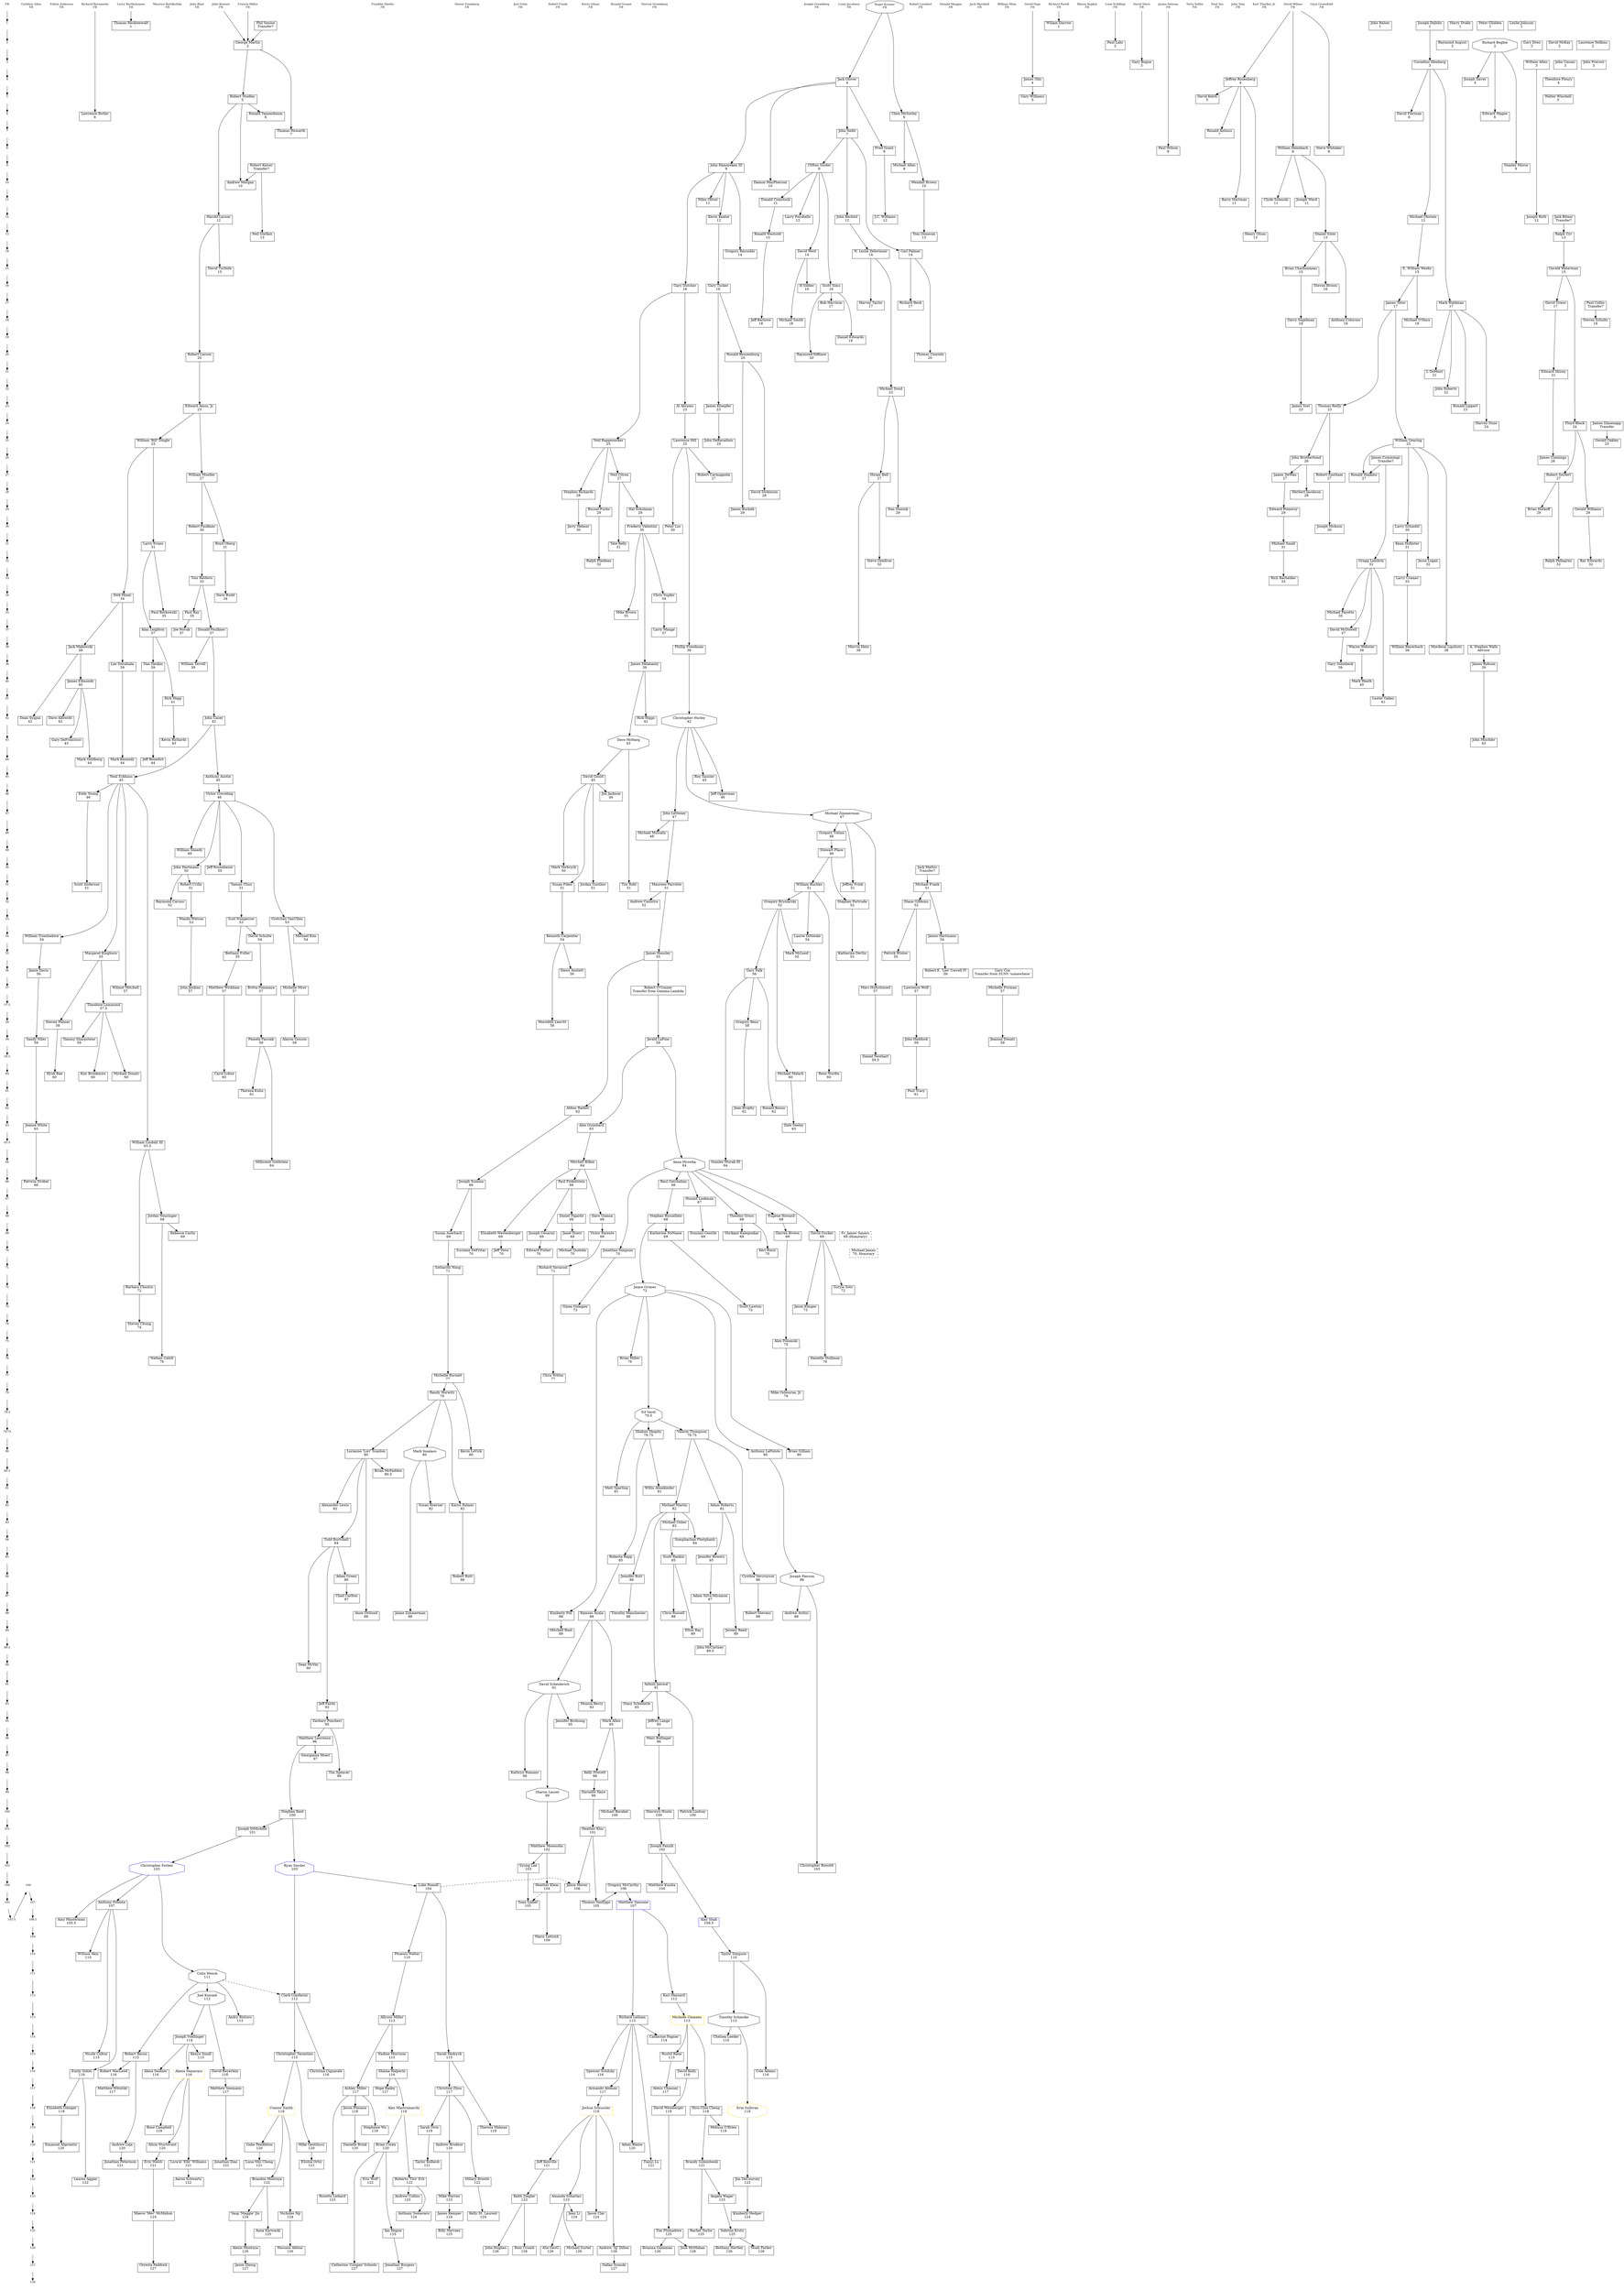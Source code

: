 	digraph FamilyTree{

	/* A few starter notes: Brother names can only be letters and _ no other punctuation or spaces. The basic order is establish the pledge class lines, list out the foudning brothers, associates brothers with their PC, establish the big to little links, apply nice labels to the PCs.*/

	//ranksep=.75; size = "7.5,7.5";
	{
	node [shape=plaintext, fontsize=12, labelloc=t];

	/* Side bar for the pledge classes */
	FB -> 1 -> 2 -> 3 -> 4 -> 5 -> 6 -> 7 -> 8 -> 9 -> 10 -> 11 -> 12 -> 13 -> 14 -> 15 -> 16 -> 17 -> 18 -> 19 -> 20 -> 21 -> 22 -> 23 -> 24 -> 25 -> 26 -> 27 -> 28 -> 29 -> 30 -> 31 -> 32 -> 33 -> 34 -> 35 -> 37 -> 38 -> 39 -> 40 -> 41 -> 42 -> 43 -> 44 -> 45 -> 46 -> 47 -> 48 -> 49 -> 50 -> 51 -> 52 -> 53 -> 54 -> 55 -> 56 -> 57 -> "57.5" -> 58 -> 59 -> "59.5" -> 60 -> 61 -> 62 -> 63 -> "63.5" -> 64 -> 66 -> 67 -> 68 -> 69 -> 70 -> 71 -> 72 -> 73 -> 74 -> 75 -> 76 -> 77 -> 79 -> "79.5" -> "79.75" -> 80 -> "80.5" -> 81 -> 82 -> 83 -> 84 -> 85 -> 86 -> 87 -> 88 -> 89 -> "89.5" -> 90 -> 91 -> 93 -> 95 -> 96 -> 97 -> 98 -> 99 -> 100 -> 101 -> 102 -> 103 -> 104 -> 105 -> "105.5" -> 106 -> 107 -> "108.5" -> 109 -> 110 -> 111 -> 112 -> 113 -> 114 -> 115 -> 116 -> 117 -> 118 -> 119 -> 120 -> 121 -> 122 -> 123 -> 124 -> 125 -> 126 -> 127 -> 128;


	/* First Pledge Class Brothers*/
	Carleton_Allen; Edwin_Anderson; Richard_Barazzotto; Larry_Bartholomew; Maurice_Bartikofsky; John_Blair; John_Bowser; Franklin_Dierke; Steven_Eisenberg; Joel_Entin; Robert_Frank; Kevin_Gilson; Ronald_Graner; Harvey_Greenberg; Joseph_Greenberg; Louis_Jacobson; Roger_Kramer; Robert_Lambert; Donald_Manges; Jack_Marshall; Francis_Millor; William_Muto; David_Page; Richard_Parett; Myron_Rapkin; Leon_Schilling; David_Stern; James_Stevens; Terry_Sutfin; Paul_Tan; John_Tenz; Karl_Thurber_Jr; David_Wilson; Gary_Greenfield;
	}

	/* Associating the brother with their pledge class */
	node [shape=box, labelloc=t];
	splines=curve;
	{rank = same; FB; Carleton_Allen; Edwin_Anderson; Richard_Barazzotto; Larry_Bartholomew; Maurice_Bartikofsky; John_Blair; John_Bowser; Franklin_Dierke; Steven_Eisenberg; Joel_Entin; Robert_Frank; Kevin_Gilson; Ronald_Graner; Harvey_Greenberg; Joseph_Greenberg; Louis_Jacobson; Roger_Kramer; Robert_Lambert; Donald_Manges; Jack_Marshall; Francis_Millor; William_Muto; David_Page; Richard_Parett; Myron_Rapkin; Leon_Schilling; David_Stern; James_Stevens; Terry_Sutfin; Paul_Tan; John_Tenz; Karl_Thurber_Jr; David_Wilson; Gary_Greenfield; }
	{rank = same; 1; Thomas_Recktenwalt; John_Balser; Wiliam_Darrow; Joseph_DeJohn; Harry_Drake; Peter_Glidden; Leslie_Johnson; }
	{rank = same; 2; George_Martin; Raymond_August; Richard_Begbie; Gary_Dreo; Paul_Lahr; David_McKay; Laurence_Nelkins; }
	{rank = same; 3; William_Allen; Gary_Bogue; John_Casoni; Cornelius_Illenberg; John_Prevost; }
	{rank = same; 4; Jack_Glover; Joseph_Davey; Theodore_Fleury; James_Olin; Jeffrey_Rosenberg; }
	{rank = same; 5; David_Kelch; Robert_Studley; Gary_Williams; Walter_Winchell; }
	{rank = same; 6; Clem_McSorley; Lawrence_Butler; David_Fierman; Edward_Magee; Ronald_Tannenbaum; }
	{rank = same; 7; John_Seibt; Ronald_Antioco; Thomas_Howarth; }
	{rank = same; 8; Paul_Wilson; Fred_Grant; William_Heimbach; Steve_Whitaker; }
	{rank = same; 9; John_Hammeken_III; Michael_Allen; Stanley_Morse; Clifton_Snider; }
	{rank = same; 10; Andrew_Morgan; Wendall_Brown; Damon_MacPherson; }
	{rank = same; 11; Donald_Comstock; Barry_Hartman; Niles_Oliver; Clyde_Solenski; Joseph_Ward; }
	{rank = same; 12; Kevin_Keator; John_Bechtel; Harold_Larson; Michael_Obstein; Larry_Pocobello; Joseph_Roth; JC_Williams; }
	{rank = same; 13; Henry_Olson; Ralph_Cyr; Tom_Donovan; Neil_Gorfain; Daniel_Sinto; Ronald_Westcott; }
	{rank = same; 14; Carl_Palmer; N_Delorimier; Gregory_Reynolds; David_West; }
	{rank = same; 15; Brian_Charbonneau; David_Turbide; Gerald_Waterman; E_William_Weeks; }
	{rank = same; 16; Scott_Sims; Steven_Brown; Gary_Dutcher; H_Sieber; Gary_Tucker; }
	{rank = same; 17; James_Tetor; Richard_Beck; David_Greso; Harvey_Taylor; Bob_Harrison; Mark_Waldman; }
	{rank = same; 18; Gerry_Segelman; Jeff_Barlowe; Anthony_Coloroso; Michael_OHara; Steven_Schultz; Michael_Smith; }
	{rank = same; 19; Daniel_Edwards; }
	{rank = same; 20; Ronald_Beuzenburg; Thomas_Camiolo; Raymond_DiBiase; Robert_Larson; }
	{rank = same; 21; L_DeMent; Edward_Shirey; }
	{rank = same; 22; John_Roberts; Michael_Doud; }
	{rank = same; 23; James_Yost; Edward_Amos_Jr; James_Kloepfer; Ronald_Lippert; Thomas_Reilly; Al_Abrams; }
	{rank = same; 24; Floyd_Black; Harvey_Duze; }
	{rank = same; 25; Gerald_Oakley; John_DeBaradinis; William_Dingle; William_Gearing; Lawrence_Hill; Neil_Rappenecker; }
	{rank = same; 26; John_Brotherhood; James_Cunnings; }
	{rank = same; 27; Robert_Carmagnola; Hiram_Bell; Neil_Citron; James_DeWan; Robert_Eastham; Ronald_Hopkins; William_Mueller; Robert_Seyfert; }
	{rank = same; 28; David_Dickinson; Herbert_Jacobson; Stephen_Richards; }
	{rank = same; 29; Hal_Schulman; James_Buchek; Russel_Fuchs; Brian_Hatkoff; Edward_Pomeroy; Dan_Stasiuk; Gerald_Williams; }
	{rank = same; 30; Peter_Los; Joseph_Hickson; Robert_Faulkner; Jerry_Helmer; Larry_Schindel; Frederic_Valentini; }
	{rank = same; 31; Tate_Kelly; Larry_Evans; Kenn_Hollister; Royd_Oberg; Michael_Small; }
	{rank = same; 32; Gregg_Lambrix; Ray_Edwards; Steve_Gendron; Jesse_Logan; Ralph_Pellegrini; Ralph_Plaideau; }
	{rank = same; 33; Tom_Baldwin; Larry_Cramer; Rich_Bachelder; }
	{rank = same; 34; Dirk_Hiney; Dave_Budd; Chris_Supkis; }
	{rank = same; 35; Paul_Borkowski; Mike_Brown; Michael_Payette; Paul_Ray; }
	{rank = same; 37; Donald_Faulkner; David_McDowell; Joe_Novak; Alan_Leighton; Larry_Mange; }
	{rank = same; 38; Wayne_Webster; Phillip_Freedman; Marvin_Hein; William_Beyerbach; Jack_Makowski; Mordecai_Lipshutz; }
	{rank = same; 39; Dan_Denkin; James_Delahanty; Lee_Dorobiala; James_Robson; Gary_Steinbeck; William_Terrell; }
	{rank = same; 40; James_Edmonds; Mark_Heath; }
	{rank = same; 41; Rick_Hopp; Lester_Oakes; }
	{rank = same; 42; Dean_Syajna; Dave_Albrecht; Rick_Higgs; John_Casey; Christopher_Hurley; }
	{rank = same; 43; Dave_McHarg; Gary_DeFrancisco; John_Mischler; Kevin_Richards; }
	{rank = same; 44; Jeff_Benedict; Mark_Goldberg; Mark_Kennedy; }
	{rank = same; 45; Anthony_Austin; Neal_Eckhaus; David_Gould; Roy_Saucier; }
	{rank = same; 46; Victor_Creveling; Jim_Jackson; Jeff_Opperman; Eddy_Young; }
	{rank = same; 47; John_Letteney; Michael_Zimmerman; }
	{rank = same; 48; Michael_Mulcahy; Gregory_Tutino; }
	{rank = same; 49; Stewart_Place; William_Sheedy; }
	{rank = same; 50; John_Hartmann; Jeff_Rosenbaum; Mark_Verbryck; }
	{rank = same; 51; Susan_Fikes; Scott_Anderson; William_Buchko; Taesan_Chun; Jeffrey_Frink; Michael_Frank; Jordan_Gunther; Maureen_Parrotte; Tim_Rohl; Robert_Urillo; }
	{rank = same; 52; Raymond_Caruso; Gregory_Bryniarski; Diane_Gibbons; Andrew_Canistra; Stephen_Portrude; }
	{rank = same; 53; Scot_Nungesser; Wanda_Watson; Gretchen_VanUllen; }
	{rank = same; 54; Kenneth_Carpenter; Laurie_DiNatale; James_Hartmann; Michael_Kim; David_Schulte; William_Trombadore; }
	{rank = same; 55; James_Housley; Katherine_Devlin; Bethany_Fuller; Margaret_Kinghorn; Mark_McLeod; Patrick_Winter; }
	{rank = same; 56; Dawn_Anstett; Jamie_Davis; Robert_E_Lee_Correll_IV; Gary_Falk; }
	{rank = same; 57; Britta_Fominaya; Michelle_Fryman; Marc_Hufschmied; John_Jenkins; Wilmot_Mitchell; Michelle_Myer; Matthew_Wickham; Lawrence_Wolf; }
	{rank = same; "57.5"; Theodore_Lemmond; }
	{rank = same; 58; Gregory_Benz; Meredith_Leavitt; Steven_Palmer; }
	{rank = same; 59; Jeanine_Donati; Alayne_Gosson; John_Haddock; Jerald_LaPine; Sandy_Niles; Pamela_Pasciak; Tammy_Sharpstene; }
	{rank = same; "59.5"; Daniel_Newhart; }
	{rank = same; 60; Hyuk_Bae; Kim_Brookmire; Michael_Donati; Carol_Lohse; Michael_Malach; Rene_Nordin; }
	{rank = same; 61; Theresa_Kuhn; Paul_Tracy; }
	{rank = same; 62; Abbas_Badani; Jean_Brophy; Ronald_Kenny; }
	{rank = same; 63; Alex_Guimbard; Dale_Seeley; Jeanne_White; }
	{rank = same; "63.5"; William_Lindahl_III; }
	{rank = same; 64; Mitchell_Bilker; Millicient_Goldstein; Anna_Mrowka; Stanley_Murak_III; }
	{rank = same; 66; Patricia_Drobat; Paul_Finkelstein; Raul_Gatchalian; Joseph_Summa; }
	{rank = same; 67; Hunaid_Lookman; }
	{rank = same; 68; Stephen_Buccellato; Dave_Gianna; Daniel_Fajardo; Theodor_Gross; Eugene_Howard; Jordan_Neuringer; }
	{rank = same; 69; Susan_Auerbach; Darren_Brown; Rebecca_Carlin; Joseph_Cesarini; Janet_Duerr; Dominic_Gentile; David_Gucker; Shrikant_Kalegonkar; Victor_Parente; Katherine_; Elisabeth_Westenberger; Fr_James_Sauers; }
	{rank = same; 70; Suzzane_DeFritas; Edward_Fisher; Jonathan_Simpson; Michael_Quatela; Keri_Rossi; Jeff_Veiss; Michael_James; }
	{rank = same; 71; Sotharith_Nong; Richard_Savacool; }
	{rank = same; 72; Barbara_Chautin; Jaime_Grimes; Soryia_Soto; }
	{rank = same; 73; Ginea_Ginegaw; Jason_Klinger; Scott_Lawton; }
	{rank = same; 74; Steven_Chung; }
	{rank = same; 75; Alex_Polomski; }
	{rank = same; 76; Brian_Miller; Nathan_Cahill; Danielle_Stollman; }
	{rank = same; 77; Michelle_Burnett; Chris_Witlox; }
	{rank = same; 79; Randy_Horwitz; Mike_Osbourne_Jr; }
	{rank = same; "79.5"; Ed_Varel; }
	{rank = same; "79.75"; Shalom_Skopitz; Valerie_Thompson; }
	
		
	/* Establishing the big to little relationships */

	Larry_Bartholomew -> Thomas_Recktenwalt;
	John_Balser;
	Richard_Parett -> Wiliam_Darrow;
	Joseph_DeJohn;
	Harry_Drake;
	Peter_Glidden;
	Leslie_Johnson;
	Phil_Senise -> George_Martin;
	Francis_Millor -> George_Martin;
	John_Bowser -> George_Martin;
	Raymond_August;
	Richard_Begbie;
	Gary_Dreo;
	Leon_Schilling -> Paul_Lahr;
	David_McKay;
	Laurence_Nelkins;
	William_Allen;
	David_Stern -> Gary_Bogue;
	John_Casoni;
	Joseph_DeJohn -> Cornelius_Illenberg;
	John_Prevost;
	Roger_Kramer -> Jack_Glover;
	Richard_Begbie -> Joseph_Davey;
	Theodore_Fleury;
	David_Page -> James_Olin;
	David_Wilson -> Jeffrey_Rosenberg;
	Jeffrey_Rosenberg -> David_Kelch;
	George_Martin -> Robert_Studley;
	James_Olin -> Gary_Williams;
	Walter_Winchell;
	Roger_Kramer -> Clem_McSorley;
	Richard_Barazzotto -> Lawrence_Butler;
	Cornelius_Illenberg -> David_Fierman;
	Richard_Begbie -> Edward_Magee;
	Robert_Studley -> Ronald_Tannenbaum;
	Jack_Glover -> John_Seibt;
	Jeffrey_Rosenberg -> Ronald_Antioco;
	George_Martin -> Thomas_Howarth;
	James_Stevens -> Paul_Wilson;
	Jack_Glover -> Fred_Grant;
	David_Wilson -> William_Heimbach;
	David_Wilson -> Steve_Whitaker;
	Jack_Glover -> John_Hammeken_III;
	Clem_McSorley -> Michael_Allen;
	Richard_Begbie -> Stanley_Morse;
	John_Seibt -> Clifton_Snider;
	Robert_Studley -> Andrew_Morgan;
	Robert_Keiser -> Andrew_Morgan;
	Clem_McSorley -> Wendall_Brown;
	Jack_Glover -> Damon_MacPherson;
	Clifton_Snider -> Donald_Comstock;
	Jeffrey_Rosenberg -> Barry_Hartman;
	John_Hammeken_III -> Niles_Oliver;
	William_Heimbach -> Clyde_Solenski;
	William_Heimbach -> Joseph_Ward;
	John_Hammeken_III -> Kevin_Keator;
	John_Seibt -> John_Bechtel;
	Robert_Studley -> Harold_Larson;
	Cornelius_Illenberg -> Michael_Obstein;
	Clifton_Snider -> Larry_Pocobello;
	William_Allen -> Joseph_Roth;
	Fred_Grant -> JC_Williams;
	Jeffrey_Rosenberg -> Henry_Olson;
	Jack_Bitner -> Ralph_Cyr;
	Wendall_Brown -> Tom_Donovan;
	Robert_Keiser -> Neil_Gorfain;
	William_Heimbach -> Daniel_Sinto;
	Donald_Comstock -> Ronald_Westcott;
	John_Seibt -> Carl_Palmer;
	John_Bechtel -> N_Delorimier;
	John_Hammeken_III -> Gregory_Reynolds;
	Clifton_Snider -> David_West;
	Daniel_Sinto -> Brian_Charbonneau;
	Harold_Larson -> David_Turbide;
	Harold_Larson -> Robert_Larson;
	Ralph_Cyr -> Gerald_Waterman;
	Michael_Obstein -> E_William_Weeks;
	Clifton_Snider -> Scott_Sims;
	Daniel_Sinto -> Steven_Brown;
	John_Hammeken_III -> Gary_Dutcher;
	Gary_Dutcher -> Al_Abrams;
	David_West -> H_Sieber;
	Kevin_Keator -> Gary_Tucker;
	E_William_Weeks -> James_Tetor;
	Carl_Palmer -> Richard_Beck;
	Gerald_Waterman -> David_Greso;
	N_Delorimier -> Harvey_Taylor;
	Scott_Sims -> Bob_Harrison;
	Cornelius_Illenberg -> Mark_Waldman;
	Brian_Charbonneau -> Gerry_Segelman;
	Ronald_Westcott -> Jeff_Barlowe;
	Daniel_Sinto -> Anthony_Coloroso;
	E_William_Weeks -> Michael_OHara;
	Paul_Collin -> Steven_Schultz;
	David_West -> Michael_Smith;
	Scott_Sims -> Daniel_Edwards;
	Gary_Tucker -> Ronald_Beuzenburg;
	Carl_Palmer -> Thomas_Camiolo;
	Scott_Sims -> Raymond_DiBiase;
	Mark_Waldman -> L_DeMent;
	David_Greso -> Edward_Shirey;
	Mark_Waldman -> John_Roberts;
	N_Delorimier -> Michael_Doud;
	Gerry_Segelman -> James_Yost;
	Robert_Larson -> Edward_Amos_Jr;
	Gary_Tucker -> James_Kloepfer;
	Mark_Waldman -> Ronald_Lippert;
	James_Tetor -> Thomas_Reilly;
	Gerald_Waterman -> Floyd_Black;
	Mark_Waldman -> Harvey_Duze;
	James_Glasenapp -> Gerald_Oakley;
	James_Kloepfer -> John_DeBaradinis;
	Edward_Amos_Jr -> William_Dingle;
	James_Tetor -> William_Gearing;
	Al_Abrams -> Lawrence_Hill;
	Gary_Dutcher -> Neil_Rappenecker;
	Thomas_Reilly -> John_Brotherhood;
	Edward_Shirey -> James_Cunnings;
	Lawrence_Hill -> Robert_Carmagnola;
	Michael_Doud -> Hiram_Bell;
	Neil_Rappenecker -> Neil_Citron;
	John_Brotherhood -> James_DeWan;
	Thomas_Reilly -> Robert_Eastham;
	William_Gearing -> Ronald_Hopkins;
	James_Cummings -> Ronald_Hopkins;
	Edward_Amos_Jr -> William_Mueller;
	Floyd_Black -> Robert_Seyfert;
	Ronald_Beuzenburg -> David_Dickinson;
	John_Brotherhood -> Herbert_Jacobson;
	Neil_Rappenecker -> Stephen_Richards;
	Neil_Citron -> Hal_Schulman;
	Ronald_Beuzenburg -> James_Buchek;
	Neil_Rappenecker -> Russel_Fuchs;
	Robert_Seyfert -> Brian_Hatkoff;
	James_DeWan -> Edward_Pomeroy;
	Michael_Doud -> Dan_Stasiuk;
	Floyd_Black -> Gerald_Williams;
	Lawrence_Hill -> Peter_Los;
	Robert_Eastham -> Joseph_Hickson;
	William_Mueller -> Robert_Faulkner;
	Stephen_Richards -> Jerry_Helmer;
	William_Gearing -> Larry_Schindel;
	Hal_Schulman -> Frederic_Valentini;
	Neil_Citron -> Tate_Kelly;
	William_Dingle -> Larry_Evans;
	Larry_Schindel -> Kenn_Hollister;
	William_Mueller -> Royd_Oberg;
	Edward_Pomeroy -> Michael_Small;
	James_Cummings -> Gregg_Lambrix;
	Gerald_Williams -> Ray_Edwards;
	Hiram_Bell -> Steve_Gendron;
	William_Gearing -> Jesse_Logan;
	Robert_Seyfert -> Ralph_Pellegrini;
	Russel_Fuchs -> Ralph_Plaideau;
	Robert_Faulkner -> Tom_Baldwin;
	Kenn_Hollister -> Larry_Cramer;
	Michael_Small -> Rich_Bachelder;
	William_Dingle -> Dirk_Hiney;
	Royd_Oberg -> Dave_Budd;
	Frederic_Valentini -> Chris_Supkis;
	Larry_Evans -> Paul_Borkowski;
	Frederic_Valentini -> Mike_Brown;
	Gregg_Lambrix -> Michael_Payette;
	Tom_Baldwin -> Paul_Ray;
	Tom_Baldwin -> Donald_Faulkner;
	Gregg_Lambrix -> David_McDowell;
	Paul_Ray -> Joe_Novak;
	Larry_Evans -> Alan_Leighton;
	Chris_Supkis -> Larry_Mange;
	Gregg_Lambrix -> Wayne_Webster;
	Gregg_Lambrix -> Lester_Oakes;
	Lawrence_Hill -> Phillip_Freedman;
	Hiram_Bell -> Marvin_Hein;
	Larry_Cramer -> William_Beyerbach;
	Dirk_Hiney -> Jack_Makowski;
	William_Gearing -> Mordecai_Lipshutz;
	Alan_Leighton -> Dan_Denkin;
	Frederic_Valentini -> James_Delahanty;
	Dirk_Hiney -> Lee_Dorobiala;
	A_Stephen_Walls -> James_Robson;
	David_McDowell -> Gary_Steinbeck;
	Donald_Faulkner -> William_Terrell;
	Jack_Makowski -> James_Edmonds;
	Wayne_Webster -> Mark_Heath;
	Alan_Leighton -> Rick_Hopp;
	Jack_Makowski -> Dean_Syajna;
	James_Edmonds -> Dave_Albrecht;
	James_Delahanty -> Rick_Higgs;
	Donald_Faulkner -> John_Casey;
	Phillip_Freedman -> Christopher_Hurley;
	James_Delahanty -> Dave_McHarg;
	James_Edmonds -> Gary_DeFrancisco;
	James_Robson -> John_Mischler;
	Rick_Hopp -> Kevin_Richards;
	Dan_Denkin -> Jeff_Benedict;
	James_Edmonds -> Mark_Goldberg;
	Lee_Dorobiala -> Mark_Kennedy;
	John_Casey -> Anthony_Austin;
	John_Casey -> Neal_Eckhaus;
	Dave_McHarg -> David_Gould;
	Christopher_Hurley -> Roy_Saucier;
	Anthony_Austin -> Victor_Creveling;
	David_Gould -> Jim_Jackson;
	Christopher_Hurley -> Jeff_Opperman;
	Neal_Eckhaus -> Eddy_Young;
	Christopher_Hurley -> John_Letteney;
	Christopher_Hurley -> Michael_Zimmerman;
	John_Letteney -> Michael_Mulcahy;
	Michael_Zimmerman -> Gregory_Tutino;
	Gregory_Tutino -> Stewart_Place;
	Victor_Creveling -> William_Sheedy;
	Victor_Creveling -> John_Hartmann;
	Victor_Creveling -> Jeff_Rosenbaum;
	David_Gould -> Mark_Verbryck;
	David_Gould -> Susan_Fikes;
	Eddy_Young -> Scott_Anderson;
	Stewart_Place -> William_Buchko;
	Victor_Creveling -> Taesan_Chun;
	Michael_Zimmerman -> Jeffrey_Frink;
	Jack_Mathis -> Michael_Frank;
	David_Gould -> Jordan_Gunther;
	John_Letteney -> Maureen_Parrotte;
	Dave_McHarg -> Tim_Rohl;
	John_Hartmann -> Robert_Urillo;
	John_Hartmann -> Raymond_Caruso;
	William_Buchko -> Gregory_Bryniarski;
	Michael_Frank -> Diane_Gibbons;
	Maureen_Parrotte -> Andrew_Canistra;
	Stewart_Place -> Stephen_Portrude;
	Taesan_Chun -> Scot_Nungesser;
	Robert_Urillo -> Wanda_Watson;
	Victor_Creveling -> Gretchen_VanUllen;
	Susan_Fikes -> Kenneth_Carpenter;
	William_Buchko -> Laurie_DiNatale;
	Michael_Frank -> James_Hartmann;
	Gretchen_VanUllen -> Michael_Kim;
	Scot_Nungesser -> David_Schulte;
	Neal_Eckhaus -> William_Trombadore;
	Maureen_Parrotte -> James_Housley;
	Stephen_Portrude -> Katherine_Devlin;
	Scot_Nungesser -> Bethany_Fuller;
	Neal_Eckhaus -> Margaret_Kinghorn;
	Gregory_Bryniarski -> Mark_McLeod;
	Diane_Gibbons -> Patrick_Winter;
	Kenneth_Carpenter -> Dawn_Anstett;
	William_Trombadore -> Jamie_Davis;
	James_Hartmann -> Robert_E_Lee_Correll_IV;
	Gregory_Bryniarski -> Gary_Falk;
	David_Schulte -> Britta_Fominaya;
	Gary_Cox -> Michelle_Fryman;
	Michael_Zimmerman -> Marc_Hufschmied;
	Wanda_Watson -> John_Jenkins;
	Neal_Eckhaus -> Wilmot_Mitchell;
	Gretchen_VanUllen -> Michelle_Myer;
	Bethany_Fuller -> Matthew_Wickham;
	Diane_Gibbons -> Lawrence_Wolf;
	Margaret_Kinghorn -> Theodore_Lemmond;
	Gary_Falk -> Gregory_Benz;
	Kenneth_Carpenter -> Meredith_Leavitt;
	Margaret_Kinghorn -> Steven_Palmer;
	Michelle_Fryman -> Jeanine_Donati;
	Michelle_Myer -> Alayne_Gosson;
	Lawrence_Wolf -> John_Haddock;
	Robert_OConner -> Jerald_LaPine;
	Jamie_Davis -> Sandy_Niles;
	Britta_Fominaya -> Pamela_Pasciak;
	Theodore_Lemmond -> Tammy_Sharpstene;
	Marc_Hufschmied -> Daniel_Newhart;
	Steven_Palmer -> Hyuk_Bae;
	Theodore_Lemmond -> Kim_Brookmire;
	Theodore_Lemmond -> Michael_Donati;
	Matthew_Wickham -> Carol_Lohse;
	Gregory_Bryniarski -> Michael_Malach;
	William_Buchko -> Rene_Nordin;
	Pamela_Pasciak -> Theresa_Kuhn;
	John_Haddock -> Paul_Tracy;
	James_Housley -> Abbas_Badani;
	James_Housley -> Robert_OConner;
	Gregory_Benz -> Jean_Brophy;
	Gary_Falk -> Ronald_Kenny;
	Jerald_LaPine -> Alex_Guimbard;
	Michael_Malach -> Dale_Seeley;
	Sandy_Niles -> Jeanne_White;
	Neal_Eckhaus -> William_Lindahl_III;
	Alex_Guimbard -> Mitchell_Bilker;
	Pamela_Pasciak -> Millicient_Goldstein;
	Jerald_LaPine -> Anna_Mrowka;
	Gary_Falk -> Stanley_Murak_III;
	Jeanne_White -> Patricia_Drobat;
	Mitchell_Bilker -> Paul_Finkelstein;
	Anna_Mrowka -> Raul_Gatchalian;
	Abbas_Badani -> Joseph_Summa;
	Anna_Mrowka -> Hunaid_Lookman;
	Raul_Gatchalian -> Stephen_Buccellato;
	Mitchell_Bilker -> Dave_Gianna;
	Paul_Finkelstein -> Daniel_Fajardo;
	Anna_Mrowka -> Theodor_Gross;
	Anna_Mrowka -> Eugene_Howard;
	Joseph_Summa -> Susan_Auerbach;
	Eugene_Howard -> Darren_Brown;
	Jordan_Neuringer -> Rebecca_Carlin;
	Paul_Finkelstein -> Joseph_Cesarini;
	Daniel_Fajardo -> Janet_Duerr;
	Hunaid_Lookman -> Dominic_Gentile;
	Anna_Mrowka -> David_Gucker;
	Theodor_Gross -> Shrikant_Kalegonkar;
	Dave_Gianna -> Victor_Parente;
	Stephen_Buccellato -> Katherine_;
	Mitchell_Bilker -> Elisabeth_Westenberger;
	Fr_James_Sauers;
	Joseph_Summa -> Suzzane_DeFritas;
	Joseph_Cesarini -> Edward_Fisher;
	Anna_Mrowka -> Jonathan_Simpson;
	Janet_Duerr -> Michael_Quatela;
	Theodor_Gross -> Keri_Rossi;
	Elisabeth_Westenberger -> Jeff_Veiss;
	Michael_James;
	Susan_Auerbach -> Sotharith_Nong;
	Victor_Parente -> Richard_Savacool;
	William_Lindahl_III -> Barbara_Chautin;
	William_Lindahl_III -> Jordan_Neuringer;
	Stephen_Buccellato -> Jaime_Grimes;
	David_Gucker -> Soryia_Soto;
	Jonathan_Simpson -> Ginea_Ginegaw;
	David_Gucker -> Jason_Klinger;
	Katherine_ -> Scott_Lawton;
	Barbara_Chautin -> Steven_Chung;
	Darren_Brown -> Alex_Polomski;
	Jaime_Grimes -> Brian_Miller;
	Jordan_Neuringer -> Nathan_Cahill;
	David_Gucker -> Danielle_Stollman;
	Sotharith_Nong -> Michelle_Burnett;
	Richard_Savacool -> Chris_Witlox;
	Michelle_Burnett -> Randy_Horwitz;
	Alex_Polomski -> Mike_Osbourne_Jr;
	Jaime_Grimes -> Ed_Varel;
	Ed_Varel -> Shalom_Skopitz;
	Ed_Varel -> Valerie_Thompson;
	Randy_Horwitz -> Lori_Scanlon;
	Michelle_Burnett -> Kevin_LeVick;
	Randy_Horwitz -> Mark_Insalaco;
	Jaime_Grimes -> Anthony_LaPointe;
	Jaime_Grimes -> Brian_Gilliam;
	Lori_Scanlon -> Brian_McFadden;
	Shalom_Skopitz -> Willis_Almekinder;
	Ed_Varel -> Matt_Sparling;
	Mark_Insalaco -> Susan_Koerner;
	Lori_Scanlon -> Alexander_Lewis;
	Valerie_Thompson -> Michael_Martin;
	Randy_Horwitz -> Karyn_Palmer;
	Valerie_Thompson -> Adam_Roberts;
	Michael_Martin -> Michael_Osber;
	
	
	
	
	/* Labeling all the brothers with a friendlier name and their pledge class */

	Carleton_Allen [label="Carleton Allen\nFB", labelloc=t];
	Edwin_Anderson [label="Edwin Anderson\nFB", labelloc=t];
	Richard_Barazzotto [label="Richard Barazzotto\nFB", labelloc=t];
	Larry_Bartholomew [label="Larry Bartholomew\nFB", labelloc=t];
	Maurice_Bartikofsky [label="Maurice Bartikofsky\nFB", labelloc=t];
	John_Blair [label="John Blair\nFB", labelloc=t];
	John_Bowser [label="John Bowser\nFB", labelloc=t];
	Franklin_Dierke [label="Franklin Dierke\nFB", labelloc=t];
	Steven_Eisenberg [label="Steven Eisenberg\nFB", labelloc=t];
	Joel_Entin [label="Joel Entin\nFB", labelloc=t];
	Robert_Frank [label="Robert Frank\nFB", labelloc=t];
	Kevin_Gilson [label="Kevin Gilson\nFB", labelloc=t];
	Ronald_Graner [label="Ronald Graner\nFB", labelloc=t];
	Harvey_Greenberg [label="Harvey Greenberg\nFB", labelloc=t];
	Joseph_Greenberg [label="Joseph Greenberg\nFB", labelloc=t];
	Louis_Jacobson [label="Louis Jacobson\nFB", labelloc=t];
	Roger_Kramer [label="Roger Kramer\nFB",shape=octagon, labelloc=t];
	Robert_Lambert [label="Robert Lambert\nFB", labelloc=t];
	Donald_Manges [label="Donald Manges\nFB", labelloc=t];
	Jack_Marshall [label="Jack Marshall\nFB", labelloc=t];
	Francis_Millor [label="Francis Millor\nFB", labelloc=t];
	William_Muto [label="William Muto\nFB", labelloc=t];
	David_Page [label="David Page\nFB", labelloc=t];
	Richard_Parett [label="Richard Parett\nFB", labelloc=t];
	Myron_Rapkin [label="Myron Rapkin\nFB", labelloc=t];
	Leon_Schilling [label="Leon Schilling\nFB", labelloc=t];
	David_Stern [label="David Stern\nFB", labelloc=t];
	James_Stevens [label="James Stevens\nFB", labelloc=t];
	Terry_Sutfin [label="Terry Sutfin\nFB", labelloc=t];
	Paul_Tan [label="Paul Tan\nFB", labelloc=t];
	John_Tenz [label="John Tenz\nFB", labelloc=t];
	Karl_Thurber_Jr [label="Karl Thurber, Jr.\nFB", labelloc=t];
	David_Wilson [label="David Wilson\nFB", labelloc=t];
	Gary_Greenfield [label="Gary Greenfield\nFB", labelloc=t];
	Thomas_Recktenwalt [label="Thomas Recktenwalt\n1", labelloc=t];
	John_Balser [label="John Balser\n1", labelloc=t];
	Wiliam_Darrow [label="Wiliam Darrow\n1", labelloc=t];
	Joseph_DeJohn [label="Joseph DeJohn\n1", labelloc=t];
	Harry_Drake [label="Harry Drake\n1", labelloc=t];
	Peter_Glidden [label="Peter Glidden\n1", labelloc=t];
	Leslie_Johnson [label="Leslie Johnson\n1", labelloc=t];
	George_Martin [label="George Martin\n2", labelloc=t];
	Raymond_August [label="Raymond August\n2", labelloc=t];
	Richard_Begbie [label="Richard Begbie\n2",shape=octagon, labelloc=t];
	Gary_Dreo [label="Gary Dreo\n2", labelloc=t];
	Paul_Lahr [label="Paul Lahr\n2", labelloc=t];
	David_McKay [label="David McKay\n2", labelloc=t];
	Laurence_Nelkins [label="Laurence Nelkins\n2", labelloc=t];
	William_Allen [label="William Allen\n3", labelloc=t];
	Gary_Bogue [label="Gary Bogue\n3", labelloc=t];
	John_Casoni [label="John Casoni\n3", labelloc=t];
	Cornelius_Illenberg [label="Cornelius Illenberg\n3", labelloc=t];
	John_Prevost [label="John Prevost\n3", labelloc=t];
	Jack_Glover [label="Jack Glover\n4", labelloc=t];
	Joseph_Davey [label="Joseph Davey\n4", labelloc=t];
	Theodore_Fleury [label="Theodore Fleury\n4", labelloc=t];
	James_Olin [label="James Olin\n4", labelloc=t];
	Jeffrey_Rosenberg [label="Jeffrey Rosenberg\n4", labelloc=t];
	David_Kelch [label="David Kelch\n5", labelloc=t];
	Robert_Studley [label="Robert Studley\n5", labelloc=t];
	Gary_Williams [label="Gary Williams\n5", labelloc=t];
	Walter_Winchell [label="Walter Winchell\n5", labelloc=t];
	Clem_McSorley [label="Clem McSorley\n6", labelloc=t];
	Lawrence_Butler [label="Lawrence Butler\n6", labelloc=t];
	David_Fierman [label="David Fierman\n6", labelloc=t];
	Edward_Magee [label="Edward Magee\n6", labelloc=t];
	Ronald_Tannenbaum [label="Ronald Tannenbaum\n6", labelloc=t];
	John_Seibt [label="John Seibt\n7", labelloc=t];
	Ronald_Antioco [label="Ronald Antioco\n7", labelloc=t];
	Thomas_Howarth [label="Thomas Howarth\n7", labelloc=t];
	Paul_Wilson [label="Paul Wilson\n8", labelloc=t];
	Fred_Grant [label="Fred Grant\n8", labelloc=t];
	William_Heimbach [label="William Heimbach\n8", labelloc=t];
	Steve_Whitaker [label="Steve Whitaker\n8", labelloc=t];
	John_Hammeken_III [label="John Hammeken III\n9", labelloc=t];
	Michael_Allen [label="Michael Allen\n9", labelloc=t];
	Stanley_Morse [label="Stanley Morse\n9", labelloc=t];
	Clifton_Snider [label="Clifton Snider\n9", labelloc=t];
	Andrew_Morgan [label="Andrew Morgan\n10", labelloc=t];
	Wendall_Brown [label="Wendall Brown\n10", labelloc=t];
	Damon_MacPherson [label="Damon MacPherson\n10", labelloc=t];
	Donald_Comstock [label="Donald Comstock\n11", labelloc=t];
	Barry_Hartman [label="Barry Hartman\n11", labelloc=t];
	Niles_Oliver [label="Niles Oliver\n11", labelloc=t];
	Clyde_Solenski [label="Clyde Solenski\n11", labelloc=t];
	Joseph_Ward [label="Joseph Ward\n11", labelloc=t];
	Kevin_Keator [label="Kevin Keator\n12", labelloc=t];
	John_Bechtel [label="John Bechtel\n12", labelloc=t];
	Harold_Larson [label="Harold Larson\n12", labelloc=t];
	Michael_Obstein [label="Michael Obstein\n12", labelloc=t];
	Larry_Pocobello [label="Larry Pocobello\n12", labelloc=t];
	Joseph_Roth [label="Joseph Roth\n12", labelloc=t];
	JC_Williams [label="J.C. Williams\n12", labelloc=t];
	Henry_Olson [label="Henry Olson\n13", labelloc=t];
	Ralph_Cyr [label="Ralph Cyr\n13", labelloc=t];
	Tom_Donovan [label="Tom Donovan\n13", labelloc=t];
	Neil_Gorfain [label="Neil Gorfain\n13", labelloc=t];
	Daniel_Sinto [label="Daniel Sinto\n13", labelloc=t];
	Ronald_Westcott [label="Ronald Westcott\n13", labelloc=t];
	Carl_Palmer [label="Carl Palmer\n14", labelloc=t];
	N_Delorimier [label="N. Leslie Delorimier\n14", labelloc=t];
	Gregory_Reynolds [label="Gregory Reynolds\n14", labelloc=t];
	David_West [label="David West\n14", labelloc=t];
	Brian_Charbonneau [label="Brian Charbonneau\n15", labelloc=t];
	David_Turbide [label="David Turbide\n15", labelloc=t];
	Gerald_Waterman [label="Gerald Waterman\n15", labelloc=t];
	E_William_Weeks [label="E. William Weeks\n15", labelloc=t];
	Scott_Sims [label="Scott Sims\n16", labelloc=t];
	Steven_Brown [label="Steven Brown\n16", labelloc=t];
	Gary_Dutcher [label="Gary Dutcher\n16", labelloc=t];
	H_Sieber [label="H Sieber\n16", labelloc=t];
	Gary_Tucker [label="Gary Tucker\n16", labelloc=t];
	James_Tetor [label="James Tetor\n17", labelloc=t];
	Richard_Beck [label="Richard Beck\n17", labelloc=t];
	David_Greso [label="David Greso\n17", labelloc=t];
	Harvey_Taylor [label="Harvey Taylor\n17", labelloc=t];
	Bob_Harrison [label="Bob Harrison\n17", labelloc=t];
	Mark_Waldman [label="Mark Waldman\n17", labelloc=t];
	Gerry_Segelman [label="Gerry Segelman\n18", labelloc=t];
	Jeff_Barlowe [label="Jeff Barlowe\n18", labelloc=t];
	Anthony_Coloroso [label="Anthony Coloroso\n18", labelloc=t];
	Michael_OHara [label="Michael O'Hara\n18", labelloc=t];
	Steven_Schultz [label="Steven Schultz\n18", labelloc=t];
	Michael_Smith [label="Michael Smith\n18", labelloc=t];
	Daniel_Edwards [label="Daniel Edwards\n19", labelloc=t];
	Ronald_Beuzenburg [label="Ronald Beuzenburg\n20", labelloc=t];
	Thomas_Camiolo [label="Thomas Camiolo\n20", labelloc=t];
	Raymond_DiBiase [label="Raymond DiBiase\n20", labelloc=t];
	L_DeMent [label="L DeMent\n21", labelloc=t];
	Edward_Shirey [label="Edward Shirey\n21", labelloc=t];
	John_Roberts [label="John Roberts\n22", labelloc=t];
	Michael_Doud [label="Michael Doud\n22", labelloc=t];
	James_Yost [label="James Yost\n23", labelloc=t];
	Edward_Amos_Jr [label="Edward Amos, Jr.\n23", labelloc=t];
	James_Kloepfer [label="James Kloepfer\n23", labelloc=t];
	Ronald_Lippert [label="Ronald Lippert\n23", labelloc=t];
	Thomas_Reilly [label="Thomas Reilly\n23", labelloc=t];
	Floyd_Black [label="Floyd Black\n24", labelloc=t];
	Harvey_Duze [label="Harvey Duze\n24", labelloc=t];
	Gerald_Oakley [label="Gerald Oakley\n25", labelloc=t];
	John_DeBaradinis [label="John DeBaradinis\n25", labelloc=t];
	William_Dingle [label="William 'Bill' Dingle\n25", labelloc=t];
	William_Gearing [label="William Gearing\n25", labelloc=t];
	Lawrence_Hill [label="Lawrence Hill\n25", labelloc=t];
	Neil_Rappenecker [label="Neil Rappenecker\n25", labelloc=t];
	John_Brotherhood [label="John Brotherhood\n26", labelloc=t];
	James_Cunnings [label="James Cunnings\n26", labelloc=t];
	Robert_Carmagnola [label="Robert Carmagnola\n27", labelloc=t];
	Hiram_Bell [label="Hiram Bell\n27", labelloc=t];
	Neil_Citron [label="Neil Citron\n27", labelloc=t];
	James_DeWan [label="James DeWan\n27", labelloc=t];
	Robert_Eastham [label="Robert Eastham\n27", labelloc=t];
	Ronald_Hopkins [label="Ronald Hopkins\n27", labelloc=t];
	William_Mueller [label="William Mueller\n27", labelloc=t];
	Robert_Seyfert [label="Robert Seyfert\n27", labelloc=t];
	David_Dickinson [label="David Dickinson\n28", labelloc=t];
	Herbert_Jacobson [label="Herbert Jacobson\n28", labelloc=t];
	Stephen_Richards [label="Stephen Richards\n28", labelloc=t];
	Hal_Schulman [label="Hal Schulman\n29", labelloc=t];
	James_Buchek [label="James Buchek\n29", labelloc=t];
	Russel_Fuchs [label="Russel Fuchs\n29", labelloc=t];
	Brian_Hatkoff [label="Brian Hatkoff\n29", labelloc=t];
	Edward_Pomeroy [label="Edward Pomeroy\n29", labelloc=t];
	Dan_Stasiuk [label="Dan Stasiuk\n29", labelloc=t];
	Gerald_Williams [label="Gerald Williams\n29", labelloc=t];
	Peter_Los [label="Peter Los\n30", labelloc=t];
	Joseph_Hickson [label="Joseph Hickson\n30", labelloc=t];
	Robert_Faulkner [label="Robert Faulkner\n30", labelloc=t];
	Jerry_Helmer [label="Jerry Helmer\n30", labelloc=t];
	Larry_Schindel [label="Larry Schindel\n30", labelloc=t];
	Frederic_Valentini [label="Frederic Valentini\n30", labelloc=t];
	Tate_Kelly [label="Tate Kelly\n31", labelloc=t];
	Larry_Evans [label="Larry Evans\n31", labelloc=t];
	Kenn_Hollister [label="Kenn Hollister\n31", labelloc=t];
	Royd_Oberg [label="Royd Oberg\n31", labelloc=t];
	Michael_Small [label="Michael Small\n31", labelloc=t];
	Gregg_Lambrix [label="Gregg Lambrix\n32", labelloc=t];
	Ray_Edwards [label="Ray Edwards\n32", labelloc=t];
	Steve_Gendron [label="Steve Gendron\n32", labelloc=t];
	Jesse_Logan [label="Jesse Logan\n32", labelloc=t];
	Ralph_Pellegrini [label="Ralph Pellegrini\n32", labelloc=t];
	Ralph_Plaideau [label="Ralph Plaideau\n32", labelloc=t];
	Tom_Baldwin [label="Tom Baldwin\n33", labelloc=t];
	Larry_Cramer [label="Larry Cramer\n33", labelloc=t];
	Rich_Bachelder [label="Rich Bachelder\n33", labelloc=t];
	Dirk_Hiney [label="Dirk Hiney\n34", labelloc=t];
	Dave_Budd [label="Dave Budd\n34", labelloc=t];
	Chris_Supkis [label="Chris Supkis\n34", labelloc=t];
	Paul_Borkowski [label="Paul Borkowski\n35", labelloc=t];
	Mike_Brown [label="Mike Brown\n35", labelloc=t];
	Michael_Payette [label="Michael Payette\n35", labelloc=t];
	Paul_Ray [label="Paul Ray\n35", labelloc=t];
	Donald_Faulkner [label="Donald Faulkner\n37", labelloc=t];
	David_McDowell [label="David McDowell\n37", labelloc=t];
	Joe_Novak [label="Joe Novak\n37", labelloc=t];
	Alan_Leighton [label="Alan Leighton\n37", labelloc=t];
	Larry_Mange [label="Larry Mange\n37", labelloc=t];
	Wayne_Webster [label="Wayne Webster\n38", labelloc=t];
	Phillip_Freedman [label="Phillip Freedman\n38", labelloc=t];
	Marvin_Hein [label="Marvin Hein\n38", labelloc=t];
	William_Beyerbach [label="William Beyerbach\n38", labelloc=t];
	Jack_Makowski [label="Jack Makowski\n38", labelloc=t];
	Mordecai_Lipshutz [label="Mordecai Lipshutz\n38", labelloc=t];
	Dan_Denkin [label="Dan Denkin\n39", labelloc=t];
	James_Delahanty [label="James Delahanty\n39", labelloc=t];
	Lee_Dorobiala [label="Lee Dorobiala\n39", labelloc=t];
	James_Robson [label="James Robson\n39", labelloc=t];
	Gary_Steinbeck [label="Gary Steinbeck\n39", labelloc=t];
	William_Terrell [label="William Terrell\n39", labelloc=t];
	James_Edmonds [label="James Edmonds\n40", labelloc=t];
	Mark_Heath [label="Mark Heath\n40", labelloc=t];
	Rick_Hopp [label="Rick Hopp\n41", labelloc=t];
	Lester_Oakes [label="Lester Oakes\n41", labelloc=t];
	Dean_Syajna [label="Dean Syajna\n42", labelloc=t];
	Dave_Albrecht [label="Dave Albrecht\n42", labelloc=t];
	Rick_Higgs [label="Rick Higgs\n42", labelloc=t];
	John_Casey [label="John Casey\n42", labelloc=t];
	Christopher_Hurley [label="Christopher Hurley\n42",shape=octagon, labelloc=t];
	Dave_McHarg [label="Dave McHarg\n43",shape=octagon, labelloc=t];
	Gary_DeFrancisco [label="Gary DeFrancisco\n43", labelloc=t];
	John_Mischler [label="John Mischler\n43", labelloc=t];
	Kevin_Richards [label="Kevin Richards\n43", labelloc=t];
	Jeff_Benedict [label="Jeff Benedict\n44", labelloc=t];
	Mark_Goldberg [label="Mark Goldberg\n44", labelloc=t];
	Mark_Kennedy [label="Mark Kennedy\n44", labelloc=t];
	Anthony_Austin [label="Anthony Austin\n45", labelloc=t];
	Neal_Eckhaus [label="Neal Eckhaus\n45", labelloc=t];
	David_Gould [label="David Gould\n45", labelloc=t];
	Roy_Saucier [label="Roy Saucier\n45", labelloc=t];
	Victor_Creveling [label="Victor Creveling\n46", labelloc=t];
	Jim_Jackson [label="Jim Jackson\n46", labelloc=t];
	Jeff_Opperman [label="Jeff Opperman\n46", labelloc=t];
	Eddy_Young [label="Eddy Young\n46", labelloc=t];
	John_Letteney [label="John Letteney\n47", labelloc=t];
	Michael_Zimmerman [label="Michael Zimmerman\n47",shape=octagon, labelloc=t];
	Michael_Mulcahy [label="Michael Mulcahy\n48", labelloc=t];
	Gregory_Tutino [label="Gregory Tutino\n48", labelloc=t];
	Stewart_Place [label="Stewart Place\n49", labelloc=t];
	William_Sheedy [label="William Sheedy\n49", labelloc=t];
	John_Hartmann [label="John Hartmann\n50", labelloc=t];
	Jeff_Rosenbaum [label="Jeff Rosenbaum\n50", labelloc=t];
	Mark_Verbryck [label="Mark Verbryck\n50", labelloc=t];
	Susan_Fikes [label="Susan Fikes\n51", labelloc=t];
	Scott_Anderson [label="Scott Anderson\n51", labelloc=t];
	William_Buchko [label="William Buchko\n51", labelloc=t];
	Taesan_Chun [label="Taesan Chun\n51", labelloc=t];
	Jeffrey_Frink [label="Jeffrey Frink\n51", labelloc=t];
	Michael_Frank [label="Michael Frank\n51", labelloc=t];
	Jordan_Gunther [label="Jordan Gunther\n51", labelloc=t];
	Maureen_Parrotte [label="Maureen Parrotte\n51", labelloc=t];
	Tim_Rohl [label="Tim Rohl\n51", labelloc=t];
	Robert_Urillo [label="Robert Urillo\n51", labelloc=t];
	Raymond_Caruso [label="Raymond Caruso\n52", labelloc=t];
	Gregory_Bryniarski [label="Gregory Bryniarski\n52", labelloc=t];
	Diane_Gibbons [label="Diane Gibbons\n52", labelloc=t];
	Andrew_Canistra [label="Andrew Canistra\n52", labelloc=t];
	Stephen_Portrude [label="Stephen Portrude\n52", labelloc=t];
	Scot_Nungesser [label="Scot Nungesser\n53", labelloc=t];
	Wanda_Watson [label="Wanda Watson\n53", labelloc=t];
	Gretchen_VanUllen [label="Gretchen VanUllen\n53", labelloc=t];
	Kenneth_Carpenter [label="Kenneth Carpenter\n54", labelloc=t];
	Laurie_DiNatale [label="Laurie DiNatale\n54", labelloc=t];
	James_Hartmann [label="James Hartmann\n54", labelloc=t];
	Michael_Kim [label="Michael Kim\n54", labelloc=t];
	David_Schulte [label="David Schulte\n54", labelloc=t];
	William_Trombadore [label="William Trombadore\n54", labelloc=t];
	James_Housley [label="James Housley\n55", labelloc=t];
	Katherine_Devlin [label="Katherine Devlin\n55", labelloc=t];
	Bethany_Fuller [label="Bethany Fuller\n55", labelloc=t];
	Margaret_Kinghorn [label="Margaret Kinghorn\n55", labelloc=t];
	Mark_McLeod [label="Mark McLeod\n55", labelloc=t];
	Patrick_Winter [label="Patrick Winter\n55", labelloc=t];
	Dawn_Anstett [label="Dawn Anstett\n56", labelloc=t];
	Jamie_Davis [label="Jamie Davis\n56", labelloc=t];
	Robert_E_Lee_Correll_IV [label="Robert E. 'Lee' Correll IV\n56", labelloc=t];
	Gary_Falk [label="Gary Falk\n56", labelloc=t];
	Britta_Fominaya [label="Britta Fominaya\n57", labelloc=t];
	Michelle_Fryman [label="Michelle Fryman\n57", labelloc=t];
	Marc_Hufschmied [label="Marc Hufschmied\n57", labelloc=t];
	John_Jenkins [label="John Jenkins\n57", labelloc=t];
	Wilmot_Mitchell [label="Wilmot Mitchell\n57", labelloc=t];
	Michelle_Myer [label="Michelle Myer\n57", labelloc=t];
	Matthew_Wickham [label="Matthew Wickham\n57", labelloc=t];
	Lawrence_Wolf [label="Lawrence Wolf\n57", labelloc=t];
	Theodore_Lemmond [label="Theodore Lemmond\n57.5", labelloc=t];
	Gregory_Benz [label="Gregory Benz\n58", labelloc=t];
	Meredith_Leavitt [label="Meredith Leavitt\n58", labelloc=t];
	Steven_Palmer [label="Steven Palmer\n58", labelloc=t];
	Jeanine_Donati [label="Jeanine Donati\n59", labelloc=t];
	Alayne_Gosson [label="Alayne Gosson\n59", labelloc=t];
	John_Haddock [label="John Haddock\n59", labelloc=t];
	Jerald_LaPine [label="Jerald LaPine\n59", labelloc=t];
	Sandy_Niles [label="Sandy Niles\n59", labelloc=t];
	Pamela_Pasciak [label="Pamela Pasciak\n59", labelloc=t];
	Tammy_Sharpstene [label="Tammy Sharpstene\n59", labelloc=t];
	Daniel_Newhart [label="Daniel Newhart\n59.5", labelloc=t];
	Hyuk_Bae [label="Hyuk Bae\n60", labelloc=t];
	Kim_Brookmire [label="Kim Brookmire\n60", labelloc=t];
	Michael_Donati [label="Michael Donati\n60", labelloc=t];
	Carol_Lohse [label="Carol Lohse\n60", labelloc=t];
	Michael_Malach [label="Michael Malach\n60", labelloc=t];
	Rene_Nordin [label="Rene Nordin\n60", labelloc=t];
	Theresa_Kuhn [label="Theresa Kuhn\n61", labelloc=t];
	Paul_Tracy [label="Paul Tracy\n61", labelloc=t];
	Abbas_Badani [label="Abbas Badani\n62", labelloc=t];
	Jean_Brophy [label="Jean Brophy\n62", labelloc=t];
	Ronald_Kenny [label="Ronald Kenny\n62", labelloc=t];
	Alex_Guimbard [label="Alex Guimbard\n63", labelloc=t];
	Dale_Seeley [label="Dale Seeley\n63", labelloc=t];
	Jeanne_White [label="Jeanne White\n63", labelloc=t];
	William_Lindahl_III [label="William Lindahl III\n63.5", labelloc=t];
	Mitchell_Bilker [label="Mitchell Bilker\n64", labelloc=t];
	Millicient_Goldstein [label="Millicient Goldstein\n64", labelloc=t];
	Anna_Mrowka [label="Anna Mrowka\n64",shape=octagon, labelloc=t];
	Stanley_Murak_III [label="Stanley Murak III\n64", labelloc=t];
	Patricia_Drobat [label="Patricia Drobat\n66", labelloc=t];
	Paul_Finkelstein [label="Paul Finkelstein\n66", labelloc=t];
	Raul_Gatchalian [label="Raul Gatchalian\n66", labelloc=t];
	Joseph_Summa [label="Joseph Summa\n66", labelloc=t];
	Hunaid_Lookman [label="Hunaid Lookman\n67", labelloc=t];
	Stephen_Buccellato [label="Stephen Buccellato\n68", labelloc=t];
	Dave_Gianna [label="Dave Gianna\n68", labelloc=t];
	Daniel_Fajardo [label="Daniel Fajardo\n68", labelloc=t];
	Theodor_Gross [label="Theodor Gross\n68", labelloc=t];
	Eugene_Howard [label="Eugene Howard\n68", labelloc=t];
	Jordan_Neuringer [label="Jordan Neuringer\n68", labelloc=t];
	Susan_Auerbach [label="Susan Auerbach\n69", labelloc=t];
	Darren_Brown [label="Darren Brown\n69", labelloc=t];
	Rebecca_Carlin [label="Rebecca Carlin\n69", labelloc=t];
	Joseph_Cesarini [label="Joseph Cesarini\n69", labelloc=t];
	Janet_Duerr [label="Janet Duerr\n69", labelloc=t];
	Dominic_Gentile [label="Dominic Gentile\n69", labelloc=t];
	David_Gucker [label="David Gucker\n69", labelloc=t];
	Shrikant_Kalegonkar [label="Shrikant Kalegonkar\n69", labelloc=t];
	Victor_Parente [label="Victor Parente\n69", labelloc=t];
	Katherine_ [label="Katherine NoName\n69", labelloc=t];
	Elisabeth_Westenberger [label="Elisabeth Westenberger\n69", labelloc=t];
	Fr_James_Sauers [label="Fr. James Sauers\n69 (Honorary)",style=dashed, labelloc=t];
	Suzzane_DeFritas [label="Suzzane DeFritas\n70", labelloc=t];
	Edward_Fisher [label="Edward Fisher\n70", labelloc=t];
	Jonathan_Simpson [label="Jonathan Simpson\n70", labelloc=t];
	Michael_Quatela [label="Michael Quatela\n70", labelloc=t];
	Keri_Rossi [label="Keri Rossi\n70", labelloc=t];
	Jeff_Veiss [label="Jeff Veiss\n70", labelloc=t];
	Michael_James [label="Michael James\n70, Honorary",style=dashed, labelloc=t];
	Sotharith_Nong [label="Sotharith Nong\n71", labelloc=t];
	Richard_Savacool [label="Richard Savacool\n71", labelloc=t];
	Barbara_Chautin [label="Barbara Chautin\n72", labelloc=t];
	Jaime_Grimes [label="Jaime Grimes\n72",shape=octagon, labelloc=t];
	Soryia_Soto [label="Soryia Soto\n72", labelloc=t];
	Ginea_Ginegaw [label="Ginea Ginegaw\n73", labelloc=t];
	Jason_Klinger [label="Jason Klinger\n73", labelloc=t];
	Scott_Lawton [label="Scott Lawton\n73", labelloc=t];
	Steven_Chung [label="Steven Chung\n74", labelloc=t];
	Alex_Polomski [label="Alex Polomski\n75", labelloc=t];
	Brian_Miller [label="Brian Miller\n76", labelloc=t];
	Nathan_Cahill [label="Nathan Cahill\n76", labelloc=t];
	Danielle_Stollman [label="Danielle Stollman\n76", labelloc=t];
	Michelle_Burnett [label="Michelle Burnett\n77", labelloc=t];
	Chris_Witlox [label="Chris Witlox\n77", labelloc=t];
	Randy_Horwitz [label="Randy Horwitz\n79", labelloc=t];
	Mike_Osbourne_Jr [label="Mike Osbourne, Jr.\n79", labelloc=t];
	Ed_Varel [label="Ed Varel\n79.5",shape=octagon, labelloc=t];
	Shalom_Skopitz [label="Shalom Skopitz\n79.75", labelloc=t];
	Valerie_Thompson [label="Valerie Thompson\n79.75", labelloc=t];
	Lori_Scanlon [label="Lorianne 'Lori' Scanlon\n80", labelloc=t];
	Kevin_LeVick [label="Kevin LeVick\n80", labelloc=t];
	Mark_Insalaco [label="Mark Insalaco\n80",shape=octagon, labelloc=t];
	Anthony_LaPointe [label="Anthony LaPointe\n80", labelloc=t];
	Brian_Gilliam [label="Brian Gilliam\n80", labelloc=t];
	Brian_McFadden [label="Brian McFadden\n80.5", labelloc=t];
	Willis_Almekinder [label="Willis Almekinder\n81", labelloc=t];
	Matt_Sparling [label="Matt Sparling\n81", labelloc=t];
	Susan_Koerner [label="Susan Koerner\n82", labelloc=t];
	Alexander_Lewis [label="Alexander Lewis\n82", labelloc=t];
	Michael_Martin [label="Michael Martin\n82", labelloc=t];
	Karyn_Palmer [label="Karyn Palmer\n82", labelloc=t];
	Adam_Roberts [label="Adam Roberts\n82", labelloc=t];
	Michael_Osber [label="Michael Osber\n83", labelloc=t];

	/* Problem Children */
	Phil_Senise [label="Phil Senise\nTransfer?", labelloc=t];
	Robert_Keiser [label="Robert Keiser\nTransfer?", labelloc=t];
	Jack_Bitner [label="Jack Bitner\nTransfer?", labelloc=t];
	Paul_Collin [label="Paul Collin\nTransfer?", labelloc=t];
	Robert_Larson [label="Robert Larson\n20", labelloc=t];
	James_Glasenapp [label="James Glasenapp\nTransfer", labelloc=t];
	Al_Abrams [label="Al Abrams\n23", labelloc=t];
	James_Cummings [label="James Cummings\nTransfer?", labelloc=t];
	A_Stephen_Walls [label="A. Stephen Walls\nAdvisor", labelloc=t];
	Jack_Mathis [label="Jack Mathis\nTransfer?", labelloc=t];
	Gary_Cox [label="Gary Cox\nTransfer from SUNY 'somewhere'", labelloc=t];
	Robert_OConner [label="Robert O'Conner\nTransfer from Gamma Lambda", labelloc=t];
	//Slowly moving to a pledge-class based text layout. Make sure when adding to add entire pledge classes. Pledges who do not make Brotherhood should not appear on the family tree, but should be recorded in the book of life.
	
	
	/* PC 80 */
		{rank = same; 80; Lori_Scanlon; Kevin_LeVick; Mark_Insalaco; Anthony_LaPointe; Brian_Gilliam; }
		/* Bigs */
		/* Labels */

	/* PC "80.5" */
		{rank = same; "80.5"; Brian_McFadden; }
		/* Bigs */
		/* Labels */

	/* PC 81 */
		{rank = same; 81; Willis_Almekinder; Matt_Sparling; }
		/* Bigs */
		/* Labels */

	/* PC 82 */
		{rank = same; 82; Susan_Koerner; Alexander_Lewis; Michael_Martin; Karyn_Palmer; Adam_Roberts; }
		/* Bigs */
		/* Labels */

	/* PC 83 */
		{rank = same; 83; Michael_Osber; }
		/* Bigs */
		/* Labels */
	/* PC 84 */
		{rank = same; 84; Todd_Burtchell; Somphachan_Phetphanh; }
		
		/* Bigs */
			Lori_Scanlon -> Todd_Burtchell;
			Michael_Martin -> Somphachan_Phetphanh;	
		
		/* Labels */
			Todd_Burtchell [label="Todd Burtchell\n84", labelloc=t];
			Somphachan_Phetphanh [label="Somphachan Phetphanh\n84", labelloc=t];
	
	

	/* PC 85 */
		{rank = same; 85; Scott_Rankin; Jennifer_Bowers; Roberta_Rapp; }

		/* Bigs */
			Michael_Osber -> Scott_Rankin;
			Adam_Roberts -> Jennifer_Bowers;
			Shalom_Skopitz -> Roberta_Rapp;

		/* Labels */
			Scott_Rankin [label="Scott Rankin\n85", labelloc=t];
			Jennifer_Bowers [label="Jennifer Bowers\n85", labelloc=t];
			Roberta_Rapp [label="Roberta Rapp\n85", labelloc=t];

	/* PC 86 */
		{rank = same; 86; Cynthia_Vercruysse; Jennifer_Rutt; Robert_Rutt; Joseph_Pierson; Adam_Green; }

		/* Bigs */
			Valerie_Thompson -> Cynthia_Vercruysse;
			Michael_Martin -> Jennifer_Rutt;
			Karyn_Palmer -> Robert_Rutt;
			Anthony_LaPointe -> Joseph_Pierson;
			Todd_Burtchell -> Adam_Green;

		/* Labels */
			Cynthia_Vercruysse [label="Cynthia Vercruysse\n86", labelloc=t];
			Jennifer_Rutt [label="Jennifer Rutt\n86", labelloc=t];
			Robert_Rutt [label="Robert Rutt\n86", labelloc=t];
			Joseph_Pierson [label="Joseph Pierson\n86",shape=octagon, labelloc=t];
			Adam_Green [label="Adam Green\n86", labelloc=t];

	/* PC 87 */
		{rank = same; 87; Chad_Carlton; Adam_SilvaMiramon; }

		/* Bigs */
			Adam_Green -> Chad_Carlton;
			Jennifer_Bowers -> Adam_SilvaMiramon;

		/* Labels */
			Chad_Carlton [label="Chad Carlton\n87", labelloc=t];
			Adam_SilvaMiramon [label="Adam Silva-Miramon\n87", labelloc=t];

	/* PC 88 */
		{rank = same; 88; Anne_Ostlund; Robert_Stevens; Kimberly_Fox; Jaime_Zimmerman; Andrew_Ardini; Ramses_Ayala; Chris_Russell; Timothy_Manchester; }

		/* Bigs */
			Lori_Scanlon -> Anne_Ostlund;
			Cynthia_Vercruysse -> Robert_Stevens;
			Jaime_Grimes -> Kimberly_Fox;
			Mark_Insalaco -> Jaime_Zimmerman;
			Joseph_Pierson -> Andrew_Ardini;
			Roberta_Rapp -> Ramses_Ayala;
			Scott_Rankin -> Chris_Russell;
			Jennifer_Rutt -> Timothy_Manchester;

		/* Labels */
			Anne_Ostlund [label="Anne Ostlund\n88", labelloc=t];
			Robert_Stevens [label="Robert Stevens\n88", labelloc=t];
			Kimberly_Fox [label="Kimberly Fox\n88", labelloc=t];
			Jaime_Zimmerman [label="Jaime Zimmerman\n88", labelloc=t];
			Andrew_Ardini [label="Andrew Ardini\n88", labelloc=t];
			Ramses_Ayala [label="Ramses Ayala\n88", labelloc=t];
			Chris_Russell [label="Chris Russell\n88", labelloc=t];
			Timothy_Manchester [label="Timothy Manchester\n88", labelloc=t];
	
	/* PC 89 */
		{rank = same; 89; Jeremy_Reed; Elton_Ray; Mitchell_Root; }

		/* Bigs */
			Adam_Roberts -> Jeremy_Reed;
			Scott_Rankin -> Elton_Ray;
			Kimberly_Fox -> Mitchell_Root;

		/* Labels */
			Jeremy_Reed [label="Jeremy Reed\n89", labelloc=t];
			Elton_Ray [label="Elton Ray\n89", labelloc=t];
			Mitchell_Root [label="Mitchell Root\n89", labelloc=t];

	/* PC 89.5 */
		{rank = same; "89.5"; John_McCartney; }

		/* Bigs */
			Adam_SilvaMiramon -> John_McCartney;

		/* Labels */
			John_McCartney [label="John McCartney\n89.5", labelloc=t];

	/* PC 90 */
		{rank = same; 90; Sean_McVey; }

		/* Bigs */
			Todd_Burtchell -> Sean_McVey;

		/* Labels */
			Sean_McVey [label="Sean McVey\n90", labelloc=t];

	/* PC 91 */
		{rank = same; 91; Ashish_Jaiswal; David_Scheiderich; }

		/* Bigs */
			Michael_Martin -> Ashish_Jaiswal;
			Ramses_Ayala -> David_Scheiderich;
	
		/* Labels */
			Ashish_Jaiswal [label="Ashish Jaiswal\n91", labelloc=t];
			David_Scheiderich [label="David Scheiderich\n91",shape=octagon, labelloc=t];

	/* PC 92 */
		/* Does not exist? */


		/* Bigs */


		/* Labels */

	/* PC 93 */
		{rank = same; 93; Stacy_Scheiterle; Monica_Berry; Jeff_Falchi; }

		/* Bigs */
			Ashish_Jaiswal -> Stacy_Scheiterle;
			Ramses_Ayala -> Monica_Berry;
			Todd_Burtchell -> Jeff_Falchi;
	
		/* Labels */
			Stacy_Scheiterle [label="Stacy Scheiterle\n93", labelloc=t];
			Monica_Berry [label="Monica Berry\n93", labelloc=t];
			Jeff_Falchi [label="Jeff Falchi\n93", labelloc=t];
	
	/* PC 94 */

		/* Bigs */


		/* Labels */

	/* PC 95 */
		{rank = same; 95; Jeffrey_Lange; Mark_Allen; Zachary_Poncheri; Jennifer_Birdsong; }

		/* Bigs */
			Ashish_Jaiswal -> Jeffrey_Lange;
			Ramses_Ayala -> Mark_Allen;
			Jeff_Falchi -> Zachary_Poncheri;
			David_Scheiderich -> Jennifer_Birdsong;

		/* Labels */
			Jeffrey_Lange [label="Jeffrey Lange\n95", labelloc=t];
			Mark_Allen [label="Mark Allen\n95", labelloc=t];
			Zachary_Poncheri [label="Zachary Poncheri\n95", labelloc=t];
			Jennifer_Birdsong [label="Jennifer Birdsong\n95", labelloc=t];

	/* PC 96 */
		{rank = same; 96; Marc_Bollinger; Matthew_Lawrence; }

		/* Bigs */
			Jeffrey_Lange -> Marc_Bollinger;
			Zachary_Poncheri -> Matthew_Lawrence;
	
		/* Labels */
			Marc_Bollinger [label="Marc Bollinger\n96", labelloc=t];
			Matthew_Lawrence [label="Matthew Lawrence\n96", labelloc=t];
	
	/* PC 97 */
		{rank = same; 97; Georganna_Moeri; }
	
		/* Bigs */
			Matthew_Lawrence -> Georganna_Moeri;

		/* Labels */
			Georganna_Moeri [label="Georganna Moeri\n97", labelloc=t];

	/* PC 98 */
		{rank = same; 98; Kathryn_Romano; Kelly_Prevett; Tim_Spencer; }

		/* Bigs */
			David_Scheiderich -> Kathryn_Romano;
			Mark_Allen -> Kelly_Prevett;
			Zachary_Poncheri -> Tim_Spencer;
	
		/* Labels */
			Kathryn_Romano [label="Kathryn Romano\n98", labelloc=t];
			Kelly_Prevett [label="Kelly Prevett\n98", labelloc=t];
			Tim_Spencer [label="Tim Spencer\n98", labelloc=t];

	/* PC 99 */
		{rank = same; 99; Darnelle_Haye; Sharon_Lasser; }

		/* Bigs */
			Kelly_Prevett -> Darnelle_Haye;
			David_Scheiderich -> Sharon_Lasser;

		/* Labels */
			Darnelle_Haye [label="Darnelle Haye\n99", labelloc=t];
			Sharon_Lasser [label="Sharon Lasser\n99",shape=octagon, labelloc=t];

	/* PC 100 */
		{rank = same; 100; Michael_Barakat; Sherwyn_Hunte; Stephen_Kent; Patrick_Lindsey; }

		/* Bigs */
			Mark_Allen -> Michael_Barakat;
			Marc_Bollinger -> Sherwyn_Hunte;
			Matthew_Lawrence -> Stephen_Kent;
			Ashish_Jaiswal -> Patrick_Lindsey;

		/* Labels */
			Michael_Barakat [label="Michael Barakat\n100", labelloc=t];
			Sherwyn_Hunte [label="Sherwyn Hunte\n100", labelloc=t];
			Stephen_Kent [label="Stephen Kent\n100", labelloc=t];
			Patrick_Lindsey [label="Patrick Lindsey\n100", labelloc=t];
	
	/* PC 101 */
		{rank = same; 101; Joseph_DiMichele; Heather_Kloc; }

		/* Bigs */
			Stephen_Kent -> Joseph_DiMichele;
			Darnelle_Haye -> Heather_Kloc;

		/* Labels */
			Joseph_DiMichele [label="Joseph DiMichele\n101", labelloc=t];
			Heather_Kloc [label="Heather Kloc\n101", labelloc=t];

	/* PC 102 */
		{rank = same; 102; Joseph_Panzik; Matthew_Mosesohn; }

		/* Bigs */
			Sherwyn_Hunte -> Joseph_Panzik;
			Sharon_Lasser -> Matthew_Mosesohn;

		/* Labels */
			Joseph_Panzik [label="Joseph Panzik\n102", labelloc=t];
			Matthew_Mosesohn [label="Matthew Mosesohn\n102", labelloc=t];
		
	/* PC 103 */
		{rank = same; 103; Christopher_Forbes; Christopher_Rowoth; Ryan_Snyder; Syung_Lee; }

		/* Bigs */
			Joseph_DiMichele -> Christopher_Forbes;
			Joseph_Pierson -> Christopher_Rowoth;
			Stephen_Kent -> Ryan_Snyder;
			Matthew_Mosesohn -> Syung_Lee;

		/* Labels */
			Christopher_Forbes [label="Christopher Forbes\n103",shape=octagon,color=blue, labelloc=t];
			Christopher_Rowoth [label="Christopher Rowoth\n103", labelloc=t];
			Ryan_Snyder [label="Ryan Snyder\n103",shape=octagon,color=blue, labelloc=t];
			Syung_Lee [label="Syung Lee\n103", labelloc=t];
		
	/* PC 104 */
		{rank = same; 104; Luke_Poandl; Heather_Klem; Matthew_Kunita; Jamie_Morey;}

		/* Bigs */
			Ryan_Snyder -> Luke_Poandl;
			Matthew_Mosesohn -> Heather_Klem;
			Joseph_Panzik -> Matthew_Kunita;
			Heather_Kloc -> Jamie_Morey;

		/* Labels */
			Luke_Poandl [label="Luke Poandl\n104", labelloc=t];
			Heather_Klem [label="Heather Klem\n104", labelloc=t];
			Matthew_Kunita [label="Matthew Kunita\n104", labelloc=t];
			Jamie_Morey [label="Jamie Morey\n104", labelloc=t];
	
	/* PC 105 */
		{rank = same; 105; Sean_Liebel; Thomas_VanEpps; }

		/* Bigs */
			Syung_Lee -> Sean_Liebel;
			Heather_Kloc -> Thomas_VanEpps;
			Heather_Klem -> Sean_Liebel [style=dashed, labelloc=t];

		/* Labels */
			Sean_Liebel [label="Sean Liebel\n105", labelloc=t];
			Thomas_VanEpps [label="Thomas VanEpps\n105", labelloc=t];

	/* PC 105.5 */
		{rank = same; "105.5"; Amy_Masterman; }

		/* Bigs */
			Christopher_Forbes -> Amy_Masterman;

		/* Labels */
			Amy_Masterman [label="Amy Masterman\n105.5", labelloc=t];

	/* PC 106 */
		{rank = same; 106; Gregory_McCarthy; Jamie_Morey; }
		
		/* Bigs */
			Thomas_VanEpps -> Gregory_McCarthy;
			Luke_Poandl -> Jamie_Morey [style=dashed, labelloc=t];

		/* Labels */
			Gregory_McCarthy [label="Gregory McCarthy\n106", labelloc=t];
			Jamie_Morey [label="Jamie Morey\n106", labelloc=t];

	/* PC 107 */
		{rank = same; 107; Matthew_Sansone; Anthony_Folenta; }
		
		/* Bigs */
			Gregory_McCarthy -> Matthew_Sansone;
			Christopher_Forbes -> Anthony_Folenta;

		/* Labels */
			Matthew_Sansone [label="Matthew Sansone\n107",color=blue, labelloc=t];
			Anthony_Folenta [label="Anthony Folenta\n107", labelloc=t];

	/* PC 108.5 */
		{rank = same; "108.5"; Alay_Shah; }

		/* Bigs */
			Joseph_Panzik -> Alay_Shah;

		/* Labels */
			Alay_Shah [label="Alay Shah\n108.5",color=blue, labelloc=t];

	/* PC 109 */
		{rank = same; 109; Maris_Lettrich; }

		/* Bigs */
			Heather_Klem -> Maris_Lettrich;

		/* Labels */
			Maris_Lettrich [label="Maris Lettrich\n109", labelloc=t];

	/* PC 110 */
		{rank = same; 110; William_Akin; Taylor_Simpson; Phoenix_Walter; }

		/* Bigs */
			Anthony_Folenta -> William_Akin;
			Alay_Shah -> Taylor_Simpson;
			Luke_Poandl -> Phoenix_Walter;

		/* Labels */
			William_Akin [label="William Akin\n110", labelloc=t];
			Taylor_Simpson [label="Taylor Simpson\n110", labelloc=t];
			Phoenix_Walter [label="Phoenix Walter\n110", labelloc=t];

	/* PC 111 */
		{rank = same; 111; Colin_Wenck; }

		/* Bigs */
			Christopher_Forbes -> Colin_Wenck;

		/* Labels */
			Colin_Wenck [label="Colin Wenck\n111",shape=octagon, labelloc=t];

	/* PC 112 */
		{rank = same; 112; Clark_Cianfarini; Joel_Kincaid; Kari_Hazzard; }
		
		/* Bigs */
			Ryan_Snyder -> Clark_Cianfarini;
			Colin_Wenck -> Clark_Cianfarini [style=dashed, labelloc=t];
			Colin_Wenck -> Joel_Kincaid;
			Matthew_Sansone -> Kari_Hazzard;

		/* Labels */
			Clark_Cianfarini [label="Clark Cianfarini\n112", labelloc=t];
			Joel_Kincaid [label="Joel Kincaid\n112",shape=octagon, labelloc=t];
			Kari_Hazzard [label="Kari Hazzard\n112", labelloc=t];
			
	/* PC 113 */
		{rank = same; 113; Andry_Bintoro; Michelle_Clemens; Richard_Latham; Allyson_Miller; Timothy_Schmoke; }

		/* Bigs */
			Colin_Wenck -> Andry_Bintoro;
			Kari_Hazzard -> Michelle_Clemens;
			Matthew_Sansone -> Richard_Latham;
			Phoenix_Walter -> Allyson_Miller;
			Taylor_Simpson -> Timothy_Schmoke;

		/* Labels */
			Andry_Bintoro [label="Andry Bintoro\n113", image="andry_bintoro.jpg", labelloc=t];
			Michelle_Clemens [label="Michelle Clemens\n113",color=gold, image="michelle_clemens.jpg", labelloc=t];
			Richard_Latham [label="Richard Latham\n113", image="richard_latham.jpg", labelloc=t];
			Allyson_Miller [label="Allyson Miller\n113", image="allyson_miller.jpg", labelloc=t];
			Timothy_Schmoke [label="Timothy Schmoke\n113",shape=octagon, image="timothy_schmoke.jpg", labelloc=t];

	/* PC 114 */
		{rank = same; 114; Catherine_Fagner; Chelsea_Leeder; Joseph_Voellinger; }

		/* Bigs */
			Richard_Latham -> Catherine_Fagner;
			Timothy_Schmoke -> Chelsea_Leeder;
			Joel_Kincaid -> Joseph_Voellinger;

		/* Labels */
			Catherine_Fagner [label="Catherine Fagner\n114", image="catherine_fagner.jpg", labelloc=t];
			Chelsea_Leeder [label="Chelsea Leeder\n114", image="chelsea_leeder.jpg", labelloc=t];
			Joseph_Voellinger [label="Joseph Voellinger\n114", image="joseph_voellinger.jpg", labelloc=t];

	/* PC 115 */
		{rank = same; 115; Robert_Bacon; Nicole_Colton; Sarah_Hedrych; Nadine_Morrison; Rushil_Rane; Kenya_Small; Christopher_Tarantino; }

		/* Bigs */
			Colin_Wenck -> Robert_Bacon;
			Anthony_Folenta -> Nicole_Colton;
			Luke_Poandl -> Sarah_Hedrych;
			Allyson_Miller -> Nadine_Morrison;
			Michelle_Clemens -> Rushil_Rane;
			Joseph_Voellinger -> Kenya_Small;
			Clark_Cianfarini -> Christopher_Tarantino;
		
		/* Labels */
			Robert_Bacon [label="Robert Bacon\n115", image="robert_bacon.jpg", labelloc=t];
			Nicole_Colton [label="Nicole Colton\n115", image="nicole_colton.jpg", labelloc=t];
			Sarah_Hedrych [label="Sarah Hedrych\n115", image="sarah_hedrych.jpg", labelloc=t];
			Nadine_Morrison [label="Nadine Morrison\n115", image="nadine_morrison.jpg", labelloc=t];
			Rushil_Rane [label="Rushil Rane\n115", image="rushil_rane.jpg", labelloc=t];
			Kenya_Small [label="Kenya Small\n115", image="kenya_small.jpg", labelloc=t];
			Christopher_Tarantino [label="Christopher Tarantino\n115", image="christopher_tarantino.jpg", labelloc=t];

	/* PC 116 */
		{rank = same; 116; Cole_Adams; David_Beyerlein; Christina_Cignarale; Shaina_Halperin; David_Kelly; Robert_MacLeod; Spencer_Schilsky; Alexa_Seidner; Alexis_Semeraro; Emily_Sidoti; }
		
		/* Bigs */
			Taylor_Simpson -> Cole_Adams;
			Joel_Kincaid -> David_Beyerlein;
			Clark_Cianfarini -> Christina_Cignarale;
			Nadine_Morrison -> Shaina_Halperin;
			Michelle_Clemens -> David_Kelly;
			Robert_Bacon -> Robert_MacLeod;
			Richard_Latham -> Spencer_Schilsky;
			Joseph_Voellinger -> Alexa_Seidner;
			Joseph_Voellinger -> Alexis_Semeraro;
			Anthony_Folenta -> Emily_Sidoti;

		/* Labels */
			Cole_Adams [label="Cole Adams\n116", image="cole_adams.jpg", labelloc=t];
			David_Beyerlein [label="David Beyerlein\n116", image="david_beyerlein.jpg", labelloc=t];
			Christina_Cignarale [label="Christina Cignarale\n116", image="christina_cignarale.jpg", labelloc=t];
			Shaina_Halperin [label="Shaina Halperin\n116", image="shaina_halperin.jpg", labelloc=t];
			David_Kelly [label="David Kelly\n116", image="david_kelly.jpg", labelloc=t];
			Robert_MacLeod [label="Robert MacLeod\n116", image="robert_macleod.jpg", labelloc=t];
			Spencer_Schilsky [label="Spencer Schilsky\n116", image="spencer_schilsky.jpg", labelloc=t];
			Alexa_Seidner [label="Alexa Seidner\n116", image="alexa_seidner.jpg", labelloc=t];
			Alexis_Semeraro [label="Alexis Semeraro\n116",color=gold, image="alexis_semeraro.jpg", labelloc=t];
			Emily_Sidoti [label="Emily Sidoti\n116", image="emily_sidoti.jpg", labelloc=t];

	/* PC 117 */
		{rank = same; 117; Armando_Aleman; Hope_Bailey; Alexis_Chasney; Ashley_Miller; Matthew_Seemann; Matthew_Witulski; Christine_Zhou; }

		/* Bigs */
			Richard_Latham -> Armando_Aleman;
			Shaina_Halperin -> Hope_Bailey;
			Rushil_Rane -> Alexis_Chasney;
			Allyson_Miller -> Ashley_Miller;
			David_Beyerlein -> Matthew_Seemann;
			Robert_MacLeod -> Matthew_Witulski;
			Sarah_Hedrych -> Christine_Zhou;

		/* Labels */
			Armando_Aleman [label="Armando Aleman\n117", image="armando_aleman.jpg", labelloc=t];
			Hope_Bailey [label="Hope Bailey\n117", image="hope_bailey.jpg", labelloc=t];
			Alexis_Chasney [label="Alexis Chasney\n117", image="alexis_chasney.jpg", labelloc=t];
			Ashley_Miller [label="Ashley Miller\n117", image="ashley_miller.jpg", labelloc=t];
			Matthew_Seemann [label="Matthew Seemann\n117", image="matthew_seeman.jpg", labelloc=t];
			Matthew_Witulski [label="Matthew Witulski\n117", image="mattew_witulski.jpg", labelloc=t];
			Christine_Zhou [label="Christine Zhou\n117", image="christine_zhou.jpg", labelloc=t];

	/* PC 118 */
		{rank = same; 118; Alex_Mastromarchi; Connor_Smith; David_Weinberger; Elizabeth_Gienger; Erin_Sullivan; HsiuChia_Cheng; Jason_Pomana; Joshua_Schussler; }
		
		/* Bigs */
			Shaina_Halperin -> Alex_Mastromarchi;
			Christopher_Tarantino -> Connor_Smith;
			David_Kelly -> David_Weinberger;
			Emily_Sidoti -> Elizabeth_Gienger;
			Timothy_Schmoke -> Erin_Sullivan;
			Michelle_Clemens -> HsiuChia_Cheng;
			Ashley_Miller -> Jason_Pomana;
			Armando_Aleman -> Joshua_Schussler;

		/* Labels */
			Alex_Mastromarchi [label="Alex Mastromarchi\n118",color=gold, image="alex_mastromarchi.jpg", labelloc=t];
			Connor_Smith [label="Connor Smith\n118",color=gold, image="connor_smith.jpg", labelloc=t];
			David_Weinberger [label="David Weinberger\n118", image="david_weinberger.jpg", labelloc=t];
			Elizabeth_Gienger [label="Elizabeth Gienger\n118", image="elizabeth_gienger.jpg", labelloc=t];
			Erin_Sullivan [label="Erin Sullivan\n118",shape=octagon,color=gold, image="erin_sullivan.jpg", labelloc=t];
			HsiuChia_Cheng [label="Hsiu-Chia Cheng\n118", image="hsiuchia_cheng.jpg", labelloc=t];
			Jason_Pomana [label="Jason Pomana\n118", image="jason_pomana.jpg", labelloc=t];
			Joshua_Schussler [label="Joshua Schussler\n118",color=gold, image="joshua_schussler.jpg", labelloc=t];

	/* PC 119 */
		{rank = same; 119; Melissa_OBrien; Rose_Campbell; Stephanie_Wu; Sarah_Oros; Theresa_Maheax; }

		/* Bigs */
			HsiuChia_Cheng -> Melissa_OBrien;
			Alexis_Semeraro -> Rose_Campbell;
			Ashley_Miller -> Stephanie_Wu;
			Christine_Zhou -> Sarah_Oros;
			Sarah_Hedrych -> Theresa_Maheax;

		/* Labels */
			Melissa_OBrien [label="Melissa O'Brien\n119", image="melissa_obrien.jpg", labelloc=t];
			Rose_Campbell [label="Rose Campbell\n119", image="rose_campbell.jpg", labelloc=t];
			Stephanie_Wu [label="Stephanie Wu\n119", image="stephanie_wu.jpg", labelloc=t];
			Sarah_Oros [label="Sarah Oros\n119", image="sarah_oros.jpg", labelloc=t];
			Theresa_Maheax [label="Theresa Maheax\n119", image="theresa_maheax.jpg", labelloc=t];

	/* PC 120 */
		{rank = same; 120; Adam_Blaine; Emanuel_Aliprantis; Alicia_Sturtevant; Andrew_Leja; Gabe_Pendleton; Mike_Gentilucci; Brian_Coren; Danielle_Brink; Andrew_Brodeur;}

		/* Bigs */
			Richard_Latham -> Adam_Blaine;
			Elizabeth_Gienger -> Emanuel_Aliprantis;
			Alexis_Semeraro -> Alicia_Sturtevant;
			Robert_Bacon -> Andrew_Leja;
			Connor_Smith -> Gabe_Pendleton;
			Christopher_Tarantino -> Mike_Gentilucci;
			Alex_Mastromarchi -> Brian_Coren;
			Jason_Pomana -> Danielle_Brink;
			Christine_Zhou -> Andrew_Brodeur;

		/* Labels */
			Adam_Blaine [label="Adam Blaine\n120", image="adam_blaine.jpg", labelloc=t];
			Emanuel_Aliprantis [label="Emanuel Aliprantis\n120", image="emanuel_aliprantis.jpg", labelloc=t];
			Alicia_Sturtevant [label="Alicia Sturtevant\n120", image="alicia_sturtevant.jpg", labelloc=t];
			Andrew_Leja [label="Andrew Leja\n120", image="andrew_leja.jpg", labelloc=t];
			Gabe_Pendleton [label="Gabe Pendleton\n120", image="gabe_pendleton.jpg", labelloc=t];
			Mike_Gentilucci [label="Mike Gentilucci\n120", image="mike_gentilucci.jpg", labelloc=t];
			Brian_Coren [label="Brian Coren\n120", image="brian_coren.jpg", labelloc=t];
			Danielle_Brink [label="Danielle Brink\n120", image="danielle_brink.jpg", labelloc=t];
			Andrew_Brodeur [label="Andrew Brodeur\n120", image="andrew_brodeur.jpg", labelloc=t];

	/* PC 121 */
		{rank = same; 121; Brandy_Golembeski; Jeff_Kenville; Tianyi_Lu; Erin_Walsh; Elle_Williams; Jonathan_Petermon; Luna_Min_Cheng; Elishia_Ortiz; Taylor_Kolbeck; Jonathan_Diaz;}

		/* Bigs */
			HsiuChia_Cheng -> Brandy_Golembeski;
			Joshua_Schussler -> Jeff_Kenville;
			Richard_Latham -> Tianyi_Lu;
			Alicia_Sturtevant -> Erin_Walsh;
			Alexis_Semeraro -> Elle_Williams;
			Andrew_Leja -> Jonathan_Petermon;
			Gabe_Pendleton -> Luna_Min_Cheng;
			Mike_Gentilucci -> Elishia_Ortiz;
			Sarah_Oros -> Taylor_Kolbeck;
			Matthew_Seemann -> Jonathan_Diaz;


		/* Labels */
			Brandy_Golembeski [label="Brandy Golembeski\n121", image="brandy_golembeski.jpg", labelloc=t];
			Jeff_Kenville [label="Jeff Kenville\n121", image="jeff_kenville.jpg", labelloc=t];
			Tianyi_Lu [label="Tianyi Lu\n121", image="tianyi_lu.jpg", labelloc=t];
			Erin_Walsh [label="Erin Walsh\n121", image="erin_walsh.jpg", labelloc=t];
			Elle_Williams [label="Lora'el 'Elle' Williams\n121", image="elle_williams.jpg", labelloc=t];
			Jonathan_Petermon [label="Jonathan Petermon\n121", image="jonathan_petermon.jpg", labelloc=t];
			Luna_Min_Cheng [label="Luna Min Cheng\n121", image="luna_min_cheng.jpg", labelloc=t];
			Elishia_Ortiz [label="Elishia Ortiz\n121", image="elishia_ortiz.jpg", labelloc=t];
			Taylor_Kolbeck [label="Taylor Kolbeck\n121", image="taylor_kolbeck.jpg", labelloc=t];
			Jonathan_Diaz [label="Jonathan Diaz\n121", image="jonathan_diaz.jpg", labelloc=t];
			
	/* PC 122 */
		{rank = same; 122; Eric_Wolf; Hillary_Brintle; Jim_DeCourcey; Brandon_Montoya; Roberto_Erb; Aaron_Schwartz; Lauren_Aggen;}

		/* Bigs */
			Brian_Coren -> Eric_Wolf;
			Christine_Zhou -> Hillary_Brintle;
			Erin_Sullivan -> Jim_DeCourcey;
			Connor_Smith -> Brandon_Montoya;
			Alex_Mastromarchi -> Roberto_Erb;
			Elle_Williams -> Aaron_Schwartz;
			Emily_Sidoti -> Lauren_Aggen;

		/* Labels */
			Eric_Wolf [label="Eric Wolf\n122", image="eric_wolf.jpg", labelloc=t];
			Hillary_Brintle [label="Hillary Brintle\n122", image="hillary_brintle.jpg", labelloc=t];
			Jim_DeCourcey [label="Jim DeCourcey\n122", image="jim_decourcey.jpg", labelloc=t];
			Brandon_Montoya [label="Brandon Montoya\n122", image="brandon_montoya.jpg", labelloc=t];
			Roberto_Erb [label="Roberto 'Tito' Erb\n122", image="roberto_erb.jpg", labelloc=t];
			Aaron_Schwartz [label="Aaron Schwartz\n122", image="aaron_schwartz.jpg", labelloc=t];
			Lauren_Aggen [label="Lauren Aggen\n122", image="lauren_aggen.jpg", labelloc=t];

	/* PC 123 */
		{rank = same; 123; Angela_Wager; Keith_Ziegler; Amanda_Schartau; Andrew_Collins; Rosetta_Lediard; Mike_Warren;}

		/* Bigs */
			Brandy_Golembeski -> Angela_Wager;
			Jeff_Kenville -> Keith_Ziegler;
			Joshua_Schussler -> Amanda_Schartau;
			Roberto_Erb -> Andrew_Collins;
			Ashley_Miller -> Rosetta_Lediard;
			Andrew_Brodeur -> Mike_Warren;

		/* Labels */
			Angela_Wager [label="Angela Wager\n123", image="angela_wager.jpg", labelloc=t];
			Keith_Ziegler [label="Keith Ziegler\n123", image="keith_ziegler.jpg", labelloc=t];
			Amanda_Schartau [label="Amanda Schartau\n123", image="amanda_schartau.jpg", labelloc=t];
			Andrew_Collins [label="Andrew Collins\n123", image="andrew_collins.jpg", labelloc=t];
			Rosetta_Lediard [label="Rosetta Lediard\n123", image="rosetta_lediard.jpg", labelloc=t];
			Mike_Warren [label="Mike Warren\n123", image="mike_warren.jpg", labelloc=t];

	/* PC 124 */
		{rank = same; 124; Jean_Li; Jason_Clar; Kimberly_Hedger; Maeve_McMahon; Yang_Jin; Nicholas_Ng; Anthony_Semeraro; James_Kemper; Kelly_StLaurent;}

		/* Bigs */
			Amanda_Schartau -> Jean_Li;
			Joshua_Schussler -> Jason_Clar;
			Jim_DeCourcey -> Kimberly_Hedger;
			Erin_Walsh -> Maeve_McMahon;
			Brandon_Montoya -> Yang_Jin;
			Connor_Smith -> Nicholas_Ng;
			Roberto_Erb -> Anthony_Semeraro;
			Mike_Warren -> James_Kemper;
			Hillary_Brintle -> Kelly_StLaurent;

		/* Labels */
			Jean_Li [label="Jean Li\n124", image="jean_li.jpg", labelloc=t];
			Jason_Clar [label="Jason Clar\n124", image="jason_clar.jpg", labelloc=t];
			Kimberly_Hedger [label="Kimberly Hedger\n124", image="kimberly_hedger.jpg", labelloc=t];
			Maeve_McMahon [label="Maeve 'Mev' McMahon\n124", image="maeve_mcmahon.jpg", labelloc=t];
			Yang_Jin [label="Yang 'Maggie' Jin\n124", image="yang_jin.jpg", labelloc=t];
			Nicholas_Ng [label="Nicholas Ng\n124", image="nicholas_ng.jpg", labelloc=t];
			Anthony_Semeraro [label="Anthony Semeraro\n124", image="anthony_semeraro.jpg", labelloc=t];
			James_Kemper [label="James Kemper\n124", image="james_kemper.jpg", labelloc=t];
			Kelly_StLaurent [label="Kelly St. Laurent\n124", image="kelly_stlaurent.jpg", labelloc=t];

	/* PC 125 */
		{rank = same; 125; Tim_Plumadore; Sabrina_Krutz; Rachel_Taylor; Anna_Karwacki; Billy_Narvaez; Ian_Hogue; }

		/* Bigs */
			David_Weinberger -> Tim_Plumadore;
			Angela_Wager -> Sabrina_Krutz;
			Brandy_Golembeski -> Rachel_Taylor;
			Brandon_Montoya -> Anna_Karwacki;
			James_Kemper -> Billy_Narvaez;
			Brian_Coren -> Ian_Hogue;

		/* Labels */
			Tim_Plumadore [label="Tim Plumadore\n125", image="tim_plumadore.jpg", labelloc=t];
			Sabrina_Krutz [label="Sabrina Krutz\n125", image="sabrina_krutz.jpg", labelloc=t];
			Rachel_Taylor [label="Rachel Taylor\n125", image="rachel_taylor.jpg", labelloc=t];
			Anna_Karwacki [label="Anna Karwacki\n125", image="anna_karwacki.jpg", labelloc=t];
			Billy_Narvaez [label="Billy Narvaez\n125", image="billy_narvaez.jpg", labelloc=t];
			Ian_Hogue [label="Ian Hogue\n125", image="ian_hogue.jpg", labelloc=t];

	/* PC 126 */
		{rank = same; 126; Alexis_Montoya; Alia_Gestl; Andrew_Dillon; Bethany_Hartley; Brianna_Ganimian; Hasnain_Akhtar; John_Hughes; Josh_McMahan; Michael_Surtel; Noah_Parker; Roni_Crumb}

		/* Bigs */
			Sabrina_Krutz -> Bethany_Hartley;
			Sabrina_Krutz -> Noah_Parker;
			Tim_Plumadore -> Josh_McMahan;
			Tim_Plumadore -> Brianna_Ganimian;
			Amanda_Schartau -> Michael_Surtel;
			Amanda_Schartau -> Alia_Gestl;
			Joshua_Schussler -> Andrew_Dillon;
			Nicholas_Ng -> Hasnain_Akhtar;
			Yang_Jin -> Alexis_Montoya;
			Keith_Ziegler -> John_Hughes;
			Keith_Ziegler -> Roni_Crumb;

		/* Labels */
			Alexis_Montoya [label="Alexis Montoya\n126", image="alexis_montoya.jpg", labelloc=t];
			Alia_Gestl [label="Alia Gestl\n126", image="alia_gestl.jpg", labelloc=t];
			Andrew_Dillon [label="Andrew 'AJ' Dillon\n126", image="andrew_dillon.jpg", labelloc=t];
			Bethany_Hartley [label="Bethany Hartley\n126", image="bethany_hartley.jpg", labelloc=t];
			Brianna_Ganimian [label="Brianna Ganimian\n126", image="brianna_ganimian.jpg", labelloc=t];
			Hasnain_Akhtar [label="Hasnain Akhtar\n126", image="hasnain_akhtar.jpg", labelloc=t];
			John_Hughes [label="John Hughes\n126", image="john_hughes.jpg", labelloc=t];
			Josh_McMahan [label="Josh McMahan\n126", image="josh_mcmahan.jpg", labelloc=t];
			Michael_Surtel [label="Michael Surtel\n126", image="michael_surtel.jpg", labelloc=t];
			Noah_Parker [label="Noah Parker\n126", image="noah_parker.jpg", labelloc=t];
			Roni_Crumb [label="Roni Crumb\n126", image="roni_crumb.jpg", labelloc=t];

	/* PC 127 */
		{rank = same; 127; Jonathan_Burgess; Orresta_Paddock; Jason_Zheng; Dallas_Sumski; Catherine_Schools;}

		/* Bigs */
			Ian_Hogue -> Jonathan_Burgess;
			Maeve_McMahon -> Orresta_Paddock;
			Alexis_Montoya -> Jason_Zheng;
			Andrew_Dillon -> Dallas_Sumski;
			Brian_Coren -> Catherine_Schools;
		/* Labels */
			Jonathan_Burgess [label="Jonathan Burgess\n127", image="jonathan_burgess.jpg", labelloc=t];
			Orresta_Paddock [label="Orresta Paddock\n127", image="orresta_paddock.jpg", labelloc=t];
			Jason_Zheng [label="Jason Zheng\n127", image="jason_zheng.jpg", labelloc=t];
			Dallas_Sumski [label="Dallas Sumski\n127", image="dallas_name.jpg", labelloc=t];
			Catherine_Schools [label="Catherine 'Coogan' Schools\n127", image="catherine_schools.jpg", labelloc=t];
	/*DO NOT EDIT BELOW THIS LINE */
	}
